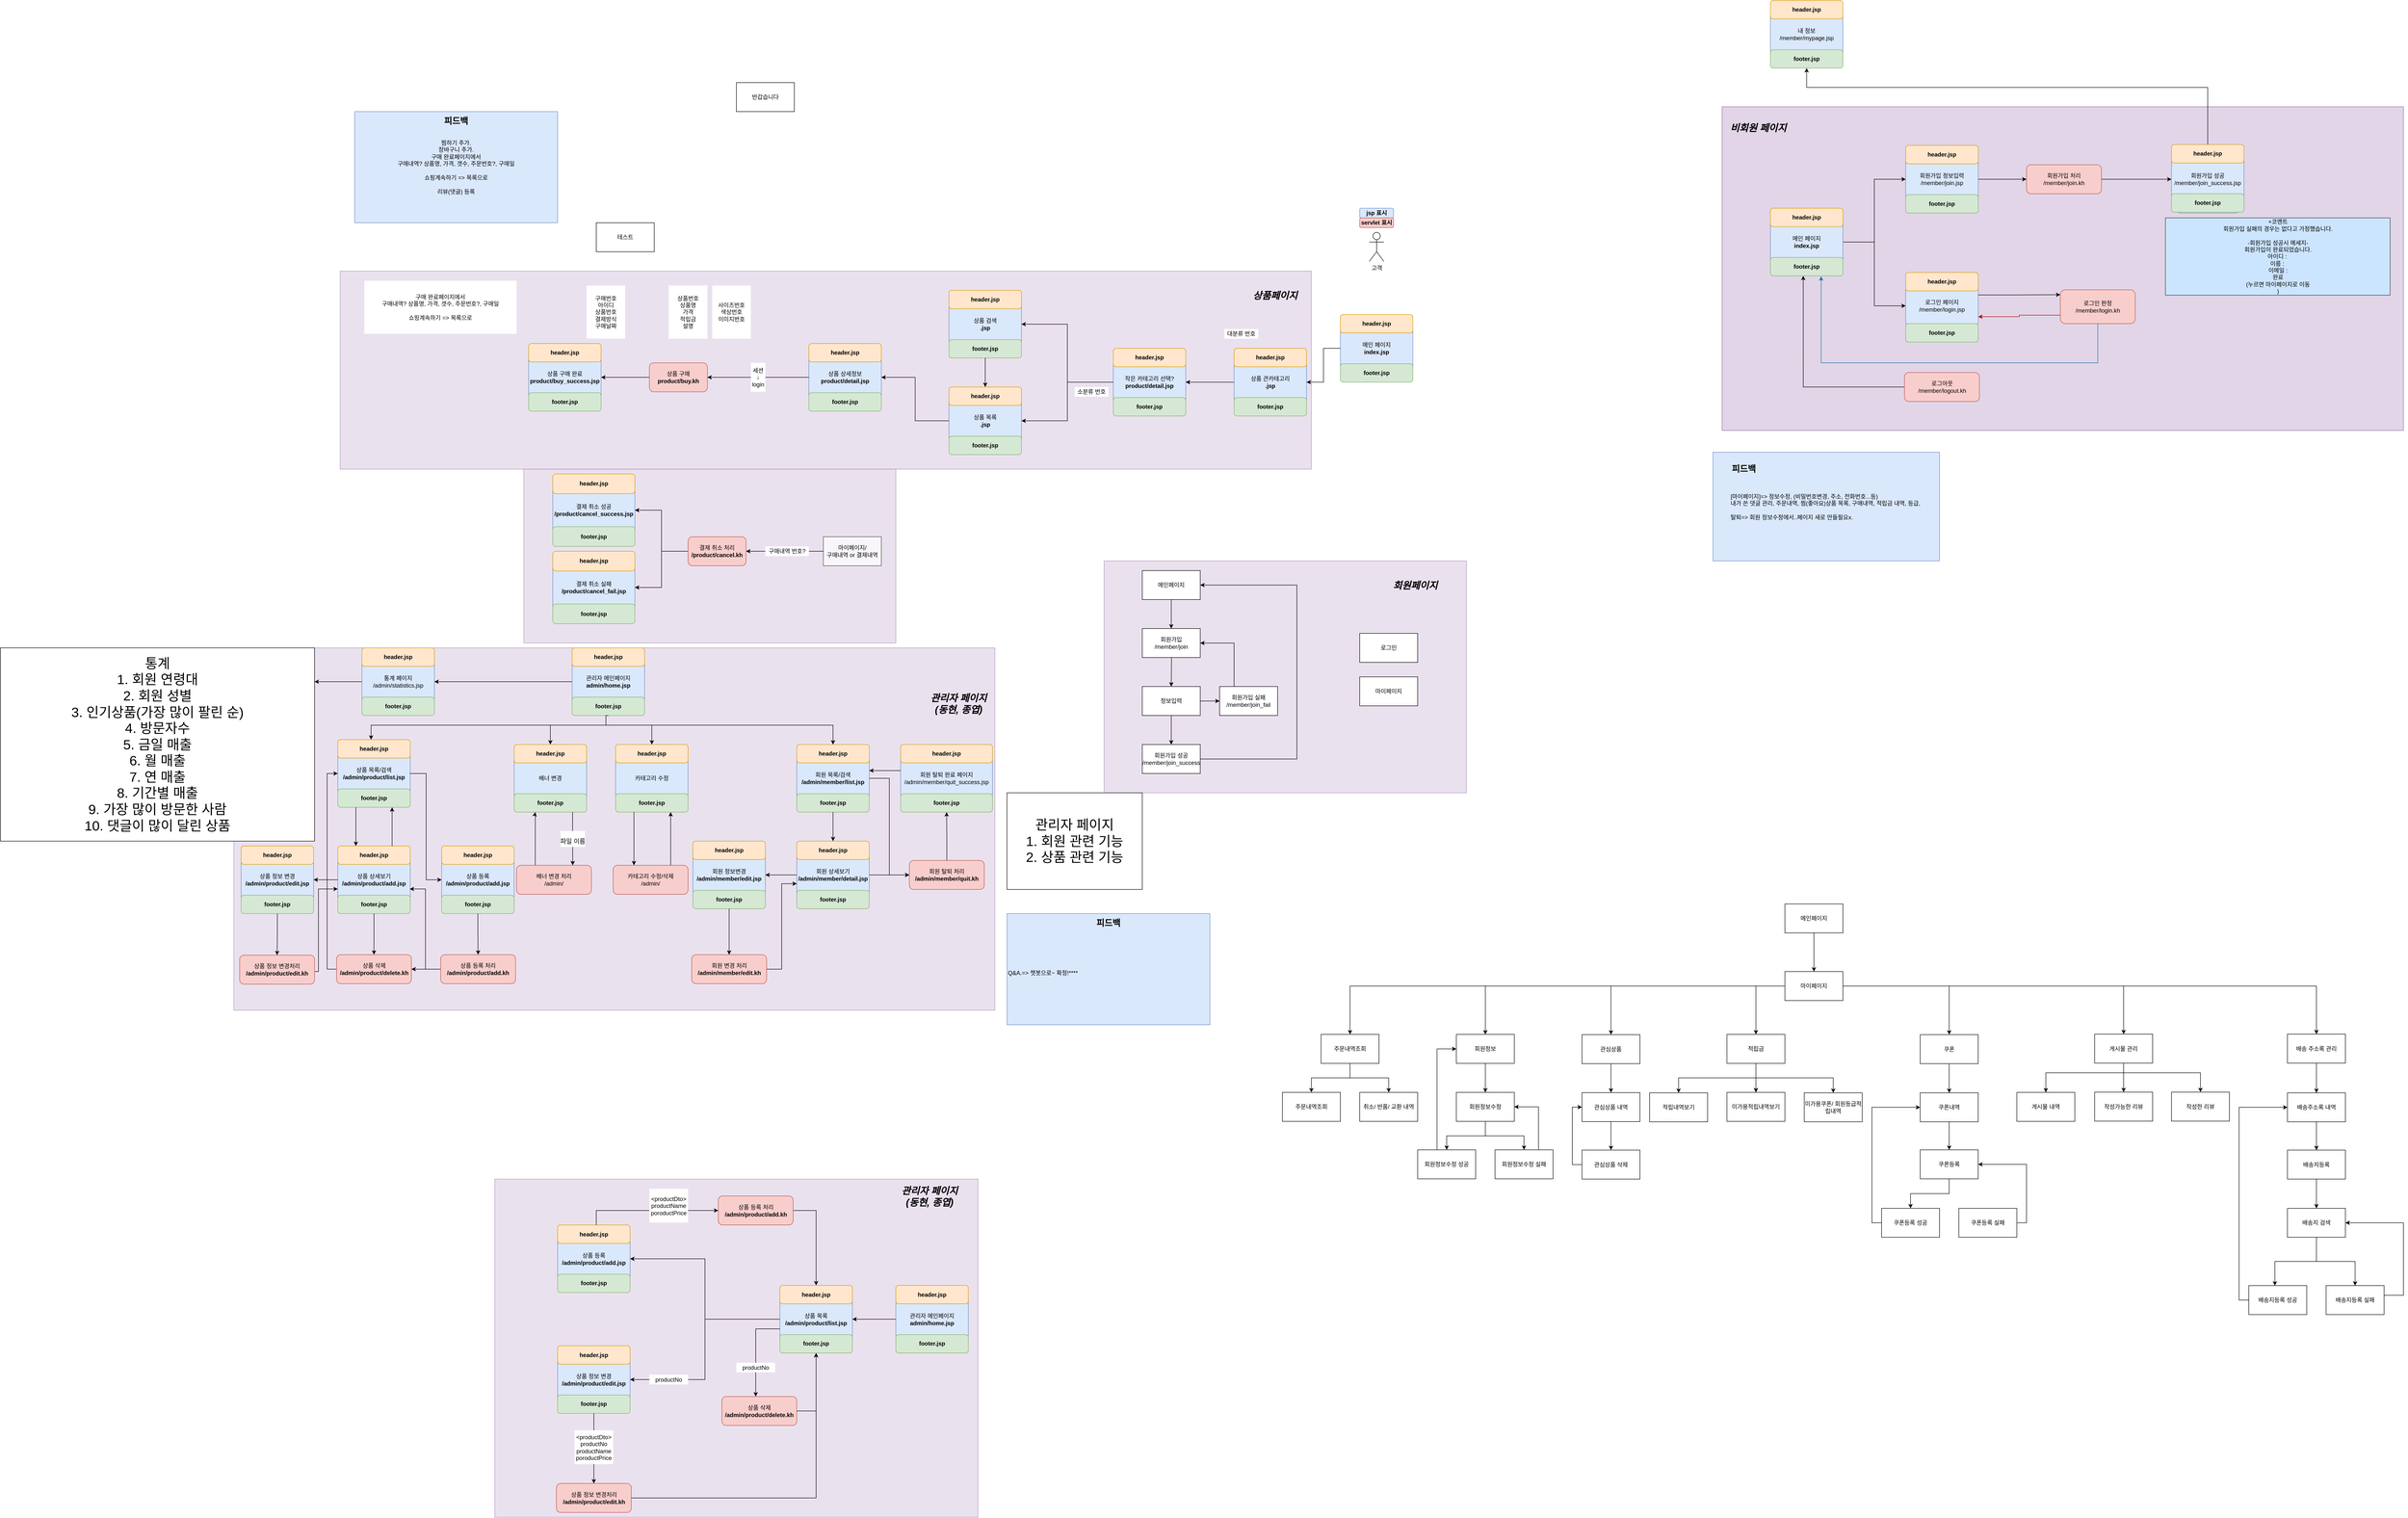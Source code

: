 <mxfile version="15.6.2" type="github" pages="2">
  <diagram id="Qz2jnDSqbCO0wh81Tfh0" name="페이지-1">
    <mxGraphModel dx="6103" dy="705" grid="1" gridSize="10" guides="1" tooltips="1" connect="1" arrows="1" fold="1" page="1" pageScale="1" pageWidth="4681" pageHeight="3300" math="0" shadow="0">
      <root>
        <mxCell id="0" />
        <mxCell id="1" parent="0" />
        <mxCell id="g-1GEtVd8zstdlJ3TSSM-66" value="" style="rounded=0;whiteSpace=wrap;html=1;fontSize=13;strokeColor=#9673a6;fillColor=#e1d5e7;" vertex="1" parent="1">
          <mxGeometry x="2870" y="640" width="1410" height="670" as="geometry" />
        </mxCell>
        <mxCell id="U6f2KQfMnRt7XZP1r48C-14" value="" style="rounded=0;whiteSpace=wrap;html=1;fillColor=#e1d5e7;opacity=70;strokeColor=#9673a6;" parent="1" vertex="1">
          <mxGeometry x="1591" y="1580" width="750" height="480" as="geometry" />
        </mxCell>
        <mxCell id="EFu2T0pJuFqWACdUadC3-56" value="" style="rounded=0;whiteSpace=wrap;html=1;fillColor=#e1d5e7;opacity=70;strokeColor=#9673a6;" parent="1" vertex="1">
          <mxGeometry x="390" y="1390" width="770" height="360" as="geometry" />
        </mxCell>
        <mxCell id="EFu2T0pJuFqWACdUadC3-102" value="" style="endArrow=classic;html=1;rounded=0;edgeStyle=orthogonalEdgeStyle;entryX=1;entryY=0.5;entryDx=0;entryDy=0;startArrow=none;" parent="1" target="EFu2T0pJuFqWACdUadC3-50" edge="1">
          <mxGeometry width="50" height="50" relative="1" as="geometry">
            <mxPoint x="1010" y="1560" as="sourcePoint" />
            <mxPoint x="910" y="1630" as="targetPoint" />
            <Array as="points">
              <mxPoint x="1010" y="1560" />
            </Array>
          </mxGeometry>
        </mxCell>
        <mxCell id="EFu2T0pJuFqWACdUadC3-58" value="" style="rounded=0;whiteSpace=wrap;html=1;fillColor=#e1d5e7;opacity=70;strokeColor=#9673a6;" parent="1" vertex="1">
          <mxGeometry x="330" y="2859.5" width="1000" height="700" as="geometry" />
        </mxCell>
        <mxCell id="EFu2T0pJuFqWACdUadC3-57" value="" style="rounded=0;whiteSpace=wrap;html=1;fillColor=#e1d5e7;opacity=70;strokeColor=#9673a6;" parent="1" vertex="1">
          <mxGeometry x="10" y="980" width="2010" height="410" as="geometry" />
        </mxCell>
        <mxCell id="rVRHQzr7WuVmJmkBRJsp-1" value="고객" style="shape=umlActor;verticalLabelPosition=bottom;verticalAlign=top;html=1;outlineConnect=0;" parent="1" vertex="1">
          <mxGeometry x="2140" y="900" width="30" height="60" as="geometry" />
        </mxCell>
        <mxCell id="rVRHQzr7WuVmJmkBRJsp-4" value="" style="group;" parent="1" vertex="1" connectable="0">
          <mxGeometry x="2120" y="850" width="70" height="40" as="geometry" />
        </mxCell>
        <mxCell id="rVRHQzr7WuVmJmkBRJsp-2" value="&lt;b&gt;jsp 표시&lt;br&gt;&lt;/b&gt;" style="rounded=1;whiteSpace=wrap;html=1;fillColor=#dae8fc;strokeColor=#6c8ebf;" parent="rVRHQzr7WuVmJmkBRJsp-4" vertex="1">
          <mxGeometry width="70" height="20" as="geometry" />
        </mxCell>
        <mxCell id="rVRHQzr7WuVmJmkBRJsp-3" value="&lt;b&gt;servlet 표시&lt;br&gt;&lt;/b&gt;" style="rounded=1;whiteSpace=wrap;html=1;fillColor=#f8cecc;strokeColor=#b85450;" parent="rVRHQzr7WuVmJmkBRJsp-4" vertex="1">
          <mxGeometry y="20" width="70" height="20" as="geometry" />
        </mxCell>
        <mxCell id="rVRHQzr7WuVmJmkBRJsp-11" value="" style="group;" parent="1" vertex="1" connectable="0">
          <mxGeometry x="2080" y="1070" width="150" height="140" as="geometry" />
        </mxCell>
        <mxCell id="rVRHQzr7WuVmJmkBRJsp-7" value="메인 페이지&lt;br&gt;&lt;b&gt;index.jsp&lt;/b&gt;" style="rounded=1;whiteSpace=wrap;html=1;fillColor=#dae8fc;strokeColor=#6c8ebf;" parent="rVRHQzr7WuVmJmkBRJsp-11" vertex="1">
          <mxGeometry width="150" height="140" as="geometry" />
        </mxCell>
        <mxCell id="rVRHQzr7WuVmJmkBRJsp-8" value="&lt;b&gt;header.jsp&lt;/b&gt;" style="rounded=1;whiteSpace=wrap;html=1;fillColor=#ffe6cc;strokeColor=#d79b00;" parent="rVRHQzr7WuVmJmkBRJsp-11" vertex="1">
          <mxGeometry width="150" height="38.182" as="geometry" />
        </mxCell>
        <mxCell id="rVRHQzr7WuVmJmkBRJsp-9" value="&lt;b&gt;footer.jsp&lt;/b&gt;" style="rounded=1;whiteSpace=wrap;html=1;fillColor=#d5e8d4;strokeColor=#82b366;" parent="rVRHQzr7WuVmJmkBRJsp-11" vertex="1">
          <mxGeometry y="101.818" width="150" height="38.182" as="geometry" />
        </mxCell>
        <mxCell id="rVRHQzr7WuVmJmkBRJsp-12" value="" style="group;" parent="1" vertex="1" connectable="0">
          <mxGeometry x="1860" y="1140" width="150" height="140" as="geometry" />
        </mxCell>
        <mxCell id="rVRHQzr7WuVmJmkBRJsp-13" value="상품 큰카테고리&lt;br&gt;&lt;b&gt;.jsp&lt;/b&gt;" style="rounded=1;whiteSpace=wrap;html=1;fillColor=#dae8fc;strokeColor=#6c8ebf;" parent="rVRHQzr7WuVmJmkBRJsp-12" vertex="1">
          <mxGeometry width="150" height="140" as="geometry" />
        </mxCell>
        <mxCell id="rVRHQzr7WuVmJmkBRJsp-14" value="&lt;b&gt;header.jsp&lt;/b&gt;" style="rounded=1;whiteSpace=wrap;html=1;fillColor=#ffe6cc;strokeColor=#d79b00;" parent="rVRHQzr7WuVmJmkBRJsp-12" vertex="1">
          <mxGeometry width="150" height="38.182" as="geometry" />
        </mxCell>
        <mxCell id="rVRHQzr7WuVmJmkBRJsp-15" value="&lt;b&gt;footer.jsp&lt;/b&gt;" style="rounded=1;whiteSpace=wrap;html=1;fillColor=#d5e8d4;strokeColor=#82b366;" parent="rVRHQzr7WuVmJmkBRJsp-12" vertex="1">
          <mxGeometry y="101.818" width="150" height="38.182" as="geometry" />
        </mxCell>
        <mxCell id="rVRHQzr7WuVmJmkBRJsp-18" value="" style="group;" parent="1" vertex="1" connectable="0">
          <mxGeometry x="1270" y="1220" width="150" height="140" as="geometry" />
        </mxCell>
        <mxCell id="rVRHQzr7WuVmJmkBRJsp-19" value="상품 목록&lt;br&gt;&lt;b&gt;.jsp&lt;/b&gt;" style="rounded=1;whiteSpace=wrap;html=1;fillColor=#dae8fc;strokeColor=#6c8ebf;" parent="rVRHQzr7WuVmJmkBRJsp-18" vertex="1">
          <mxGeometry width="150" height="140" as="geometry" />
        </mxCell>
        <mxCell id="rVRHQzr7WuVmJmkBRJsp-20" value="&lt;b&gt;header.jsp&lt;/b&gt;" style="rounded=1;whiteSpace=wrap;html=1;fillColor=#ffe6cc;strokeColor=#d79b00;" parent="rVRHQzr7WuVmJmkBRJsp-18" vertex="1">
          <mxGeometry width="150" height="38.182" as="geometry" />
        </mxCell>
        <mxCell id="rVRHQzr7WuVmJmkBRJsp-21" value="&lt;b&gt;footer.jsp&lt;/b&gt;" style="rounded=1;whiteSpace=wrap;html=1;fillColor=#d5e8d4;strokeColor=#82b366;" parent="rVRHQzr7WuVmJmkBRJsp-18" vertex="1">
          <mxGeometry y="101.818" width="150" height="38.182" as="geometry" />
        </mxCell>
        <mxCell id="EFu2T0pJuFqWACdUadC3-80" style="edgeStyle=orthogonalEdgeStyle;rounded=0;orthogonalLoop=1;jettySize=auto;html=1;entryX=0.5;entryY=1;entryDx=0;entryDy=0;" parent="1" source="rVRHQzr7WuVmJmkBRJsp-28" target="EFu2T0pJuFqWACdUadC3-66" edge="1">
          <mxGeometry relative="1" as="geometry">
            <Array as="points">
              <mxPoint x="995" y="3339.5" />
            </Array>
          </mxGeometry>
        </mxCell>
        <mxCell id="rVRHQzr7WuVmJmkBRJsp-28" value="&lt;span&gt;상품 삭제&lt;/span&gt;&lt;br&gt;&lt;b&gt;/admin/product/delete.kh&lt;/b&gt;" style="rounded=1;whiteSpace=wrap;html=1;fillColor=#f8cecc;strokeColor=#b85450;" parent="1" vertex="1">
          <mxGeometry x="800" y="3309.5" width="155" height="60" as="geometry" />
        </mxCell>
        <mxCell id="rVRHQzr7WuVmJmkBRJsp-29" value="" style="group;" parent="1" vertex="1" connectable="0">
          <mxGeometry x="460" y="2954.5" width="150" height="140" as="geometry" />
        </mxCell>
        <mxCell id="rVRHQzr7WuVmJmkBRJsp-30" value="상품 등록&lt;br&gt;&lt;b&gt;/admin/product/add.jsp&lt;/b&gt;" style="rounded=1;whiteSpace=wrap;html=1;fillColor=#dae8fc;strokeColor=#6c8ebf;" parent="rVRHQzr7WuVmJmkBRJsp-29" vertex="1">
          <mxGeometry width="150" height="140" as="geometry" />
        </mxCell>
        <mxCell id="rVRHQzr7WuVmJmkBRJsp-31" value="&lt;b&gt;header.jsp&lt;/b&gt;" style="rounded=1;whiteSpace=wrap;html=1;fillColor=#ffe6cc;strokeColor=#d79b00;" parent="rVRHQzr7WuVmJmkBRJsp-29" vertex="1">
          <mxGeometry width="150" height="38.182" as="geometry" />
        </mxCell>
        <mxCell id="rVRHQzr7WuVmJmkBRJsp-32" value="&lt;b&gt;footer.jsp&lt;/b&gt;" style="rounded=1;whiteSpace=wrap;html=1;fillColor=#d5e8d4;strokeColor=#82b366;" parent="rVRHQzr7WuVmJmkBRJsp-29" vertex="1">
          <mxGeometry y="101.818" width="150" height="38.182" as="geometry" />
        </mxCell>
        <mxCell id="rVRHQzr7WuVmJmkBRJsp-33" value="" style="group;" parent="1" vertex="1" connectable="0">
          <mxGeometry x="460" y="3204.5" width="150" height="140" as="geometry" />
        </mxCell>
        <mxCell id="rVRHQzr7WuVmJmkBRJsp-34" value="상품 정보 변경&lt;br&gt;&lt;b&gt;/admin/product/edit.jsp&lt;/b&gt;" style="rounded=1;whiteSpace=wrap;html=1;fillColor=#dae8fc;strokeColor=#6c8ebf;" parent="rVRHQzr7WuVmJmkBRJsp-33" vertex="1">
          <mxGeometry width="150" height="140" as="geometry" />
        </mxCell>
        <mxCell id="rVRHQzr7WuVmJmkBRJsp-35" value="&lt;b&gt;header.jsp&lt;/b&gt;" style="rounded=1;whiteSpace=wrap;html=1;fillColor=#ffe6cc;strokeColor=#d79b00;" parent="rVRHQzr7WuVmJmkBRJsp-33" vertex="1">
          <mxGeometry width="150" height="38.182" as="geometry" />
        </mxCell>
        <mxCell id="rVRHQzr7WuVmJmkBRJsp-36" value="&lt;b&gt;footer.jsp&lt;/b&gt;" style="rounded=1;whiteSpace=wrap;html=1;fillColor=#d5e8d4;strokeColor=#82b366;" parent="rVRHQzr7WuVmJmkBRJsp-33" vertex="1">
          <mxGeometry y="101.818" width="150" height="38.182" as="geometry" />
        </mxCell>
        <mxCell id="rVRHQzr7WuVmJmkBRJsp-39" value="" style="group;" parent="1" vertex="1" connectable="0">
          <mxGeometry x="1610" y="1140" width="150" height="140" as="geometry" />
        </mxCell>
        <mxCell id="rVRHQzr7WuVmJmkBRJsp-40" value="작은 카테고리 선택?&lt;br&gt;&lt;b&gt;product/detail.jsp&lt;/b&gt;" style="rounded=1;whiteSpace=wrap;html=1;fillColor=#dae8fc;strokeColor=#6c8ebf;" parent="rVRHQzr7WuVmJmkBRJsp-39" vertex="1">
          <mxGeometry width="150" height="140" as="geometry" />
        </mxCell>
        <mxCell id="rVRHQzr7WuVmJmkBRJsp-41" value="&lt;b&gt;header.jsp&lt;/b&gt;" style="rounded=1;whiteSpace=wrap;html=1;fillColor=#ffe6cc;strokeColor=#d79b00;" parent="rVRHQzr7WuVmJmkBRJsp-39" vertex="1">
          <mxGeometry width="150" height="38.182" as="geometry" />
        </mxCell>
        <mxCell id="rVRHQzr7WuVmJmkBRJsp-42" value="&lt;b&gt;footer.jsp&lt;/b&gt;" style="rounded=1;whiteSpace=wrap;html=1;fillColor=#d5e8d4;strokeColor=#82b366;" parent="rVRHQzr7WuVmJmkBRJsp-39" vertex="1">
          <mxGeometry y="101.818" width="150" height="38.182" as="geometry" />
        </mxCell>
        <mxCell id="rVRHQzr7WuVmJmkBRJsp-43" value="" style="group;" parent="1" vertex="1" connectable="0">
          <mxGeometry x="980" y="1130" width="150" height="140" as="geometry" />
        </mxCell>
        <mxCell id="rVRHQzr7WuVmJmkBRJsp-44" value="상품 상세정보&lt;br&gt;&lt;b&gt;product/detail.jsp&lt;/b&gt;" style="rounded=1;whiteSpace=wrap;html=1;fillColor=#dae8fc;strokeColor=#6c8ebf;" parent="rVRHQzr7WuVmJmkBRJsp-43" vertex="1">
          <mxGeometry width="150" height="140" as="geometry" />
        </mxCell>
        <mxCell id="rVRHQzr7WuVmJmkBRJsp-45" value="&lt;b&gt;header.jsp&lt;/b&gt;" style="rounded=1;whiteSpace=wrap;html=1;fillColor=#ffe6cc;strokeColor=#d79b00;" parent="rVRHQzr7WuVmJmkBRJsp-43" vertex="1">
          <mxGeometry width="150" height="38.182" as="geometry" />
        </mxCell>
        <mxCell id="rVRHQzr7WuVmJmkBRJsp-46" value="&lt;b&gt;footer.jsp&lt;/b&gt;" style="rounded=1;whiteSpace=wrap;html=1;fillColor=#d5e8d4;strokeColor=#82b366;" parent="rVRHQzr7WuVmJmkBRJsp-43" vertex="1">
          <mxGeometry y="101.818" width="150" height="38.182" as="geometry" />
        </mxCell>
        <mxCell id="rVRHQzr7WuVmJmkBRJsp-53" style="edgeStyle=orthogonalEdgeStyle;rounded=0;orthogonalLoop=1;jettySize=auto;html=1;entryX=1;entryY=0.5;entryDx=0;entryDy=0;" parent="1" source="rVRHQzr7WuVmJmkBRJsp-13" target="rVRHQzr7WuVmJmkBRJsp-40" edge="1">
          <mxGeometry relative="1" as="geometry" />
        </mxCell>
        <mxCell id="rVRHQzr7WuVmJmkBRJsp-56" value="" style="group;" parent="1" vertex="1" connectable="0">
          <mxGeometry x="1270" y="1020" width="150" height="140" as="geometry" />
        </mxCell>
        <mxCell id="rVRHQzr7WuVmJmkBRJsp-57" value="상품 검색&lt;br&gt;&lt;b&gt;.jsp&lt;/b&gt;" style="rounded=1;whiteSpace=wrap;html=1;fillColor=#dae8fc;strokeColor=#6c8ebf;" parent="rVRHQzr7WuVmJmkBRJsp-56" vertex="1">
          <mxGeometry width="150" height="140" as="geometry" />
        </mxCell>
        <mxCell id="rVRHQzr7WuVmJmkBRJsp-58" value="&lt;b&gt;header.jsp&lt;/b&gt;" style="rounded=1;whiteSpace=wrap;html=1;fillColor=#ffe6cc;strokeColor=#d79b00;" parent="rVRHQzr7WuVmJmkBRJsp-56" vertex="1">
          <mxGeometry width="150" height="38.182" as="geometry" />
        </mxCell>
        <mxCell id="rVRHQzr7WuVmJmkBRJsp-59" value="&lt;b&gt;footer.jsp&lt;/b&gt;" style="rounded=1;whiteSpace=wrap;html=1;fillColor=#d5e8d4;strokeColor=#82b366;" parent="rVRHQzr7WuVmJmkBRJsp-56" vertex="1">
          <mxGeometry y="101.818" width="150" height="38.182" as="geometry" />
        </mxCell>
        <mxCell id="EFu2T0pJuFqWACdUadC3-1" style="edgeStyle=orthogonalEdgeStyle;rounded=0;orthogonalLoop=1;jettySize=auto;html=1;entryX=1;entryY=0.5;entryDx=0;entryDy=0;" parent="1" source="rVRHQzr7WuVmJmkBRJsp-19" target="rVRHQzr7WuVmJmkBRJsp-44" edge="1">
          <mxGeometry relative="1" as="geometry">
            <mxPoint x="1240" y="1200" as="targetPoint" />
          </mxGeometry>
        </mxCell>
        <mxCell id="EFu2T0pJuFqWACdUadC3-8" style="edgeStyle=orthogonalEdgeStyle;rounded=0;orthogonalLoop=1;jettySize=auto;html=1;entryX=1;entryY=0.5;entryDx=0;entryDy=0;" parent="1" source="EFu2T0pJuFqWACdUadC3-2" target="EFu2T0pJuFqWACdUadC3-4" edge="1">
          <mxGeometry relative="1" as="geometry" />
        </mxCell>
        <mxCell id="EFu2T0pJuFqWACdUadC3-2" value="&lt;span&gt;상품 구매&lt;/span&gt;&lt;br&gt;&lt;b&gt;product/buy.kh&lt;/b&gt;" style="rounded=1;whiteSpace=wrap;html=1;fillColor=#f8cecc;strokeColor=#b85450;" parent="1" vertex="1">
          <mxGeometry x="650" y="1170" width="120" height="60" as="geometry" />
        </mxCell>
        <mxCell id="EFu2T0pJuFqWACdUadC3-3" value="" style="group;" parent="1" vertex="1" connectable="0">
          <mxGeometry x="400" y="1130" width="150" height="140" as="geometry" />
        </mxCell>
        <mxCell id="EFu2T0pJuFqWACdUadC3-4" value="상품 구매 완료&lt;br&gt;&lt;b&gt;product/buy_success.jsp&lt;/b&gt;" style="rounded=1;whiteSpace=wrap;html=1;fillColor=#dae8fc;strokeColor=#6c8ebf;" parent="EFu2T0pJuFqWACdUadC3-3" vertex="1">
          <mxGeometry width="150" height="140" as="geometry" />
        </mxCell>
        <mxCell id="EFu2T0pJuFqWACdUadC3-5" value="&lt;b&gt;header.jsp&lt;/b&gt;" style="rounded=1;whiteSpace=wrap;html=1;fillColor=#ffe6cc;strokeColor=#d79b00;" parent="EFu2T0pJuFqWACdUadC3-3" vertex="1">
          <mxGeometry width="150" height="38.182" as="geometry" />
        </mxCell>
        <mxCell id="EFu2T0pJuFqWACdUadC3-6" value="&lt;b&gt;footer.jsp&lt;/b&gt;" style="rounded=1;whiteSpace=wrap;html=1;fillColor=#d5e8d4;strokeColor=#82b366;" parent="EFu2T0pJuFqWACdUadC3-3" vertex="1">
          <mxGeometry y="101.818" width="150" height="38.182" as="geometry" />
        </mxCell>
        <mxCell id="EFu2T0pJuFqWACdUadC3-7" style="edgeStyle=orthogonalEdgeStyle;rounded=0;orthogonalLoop=1;jettySize=auto;html=1;" parent="1" source="rVRHQzr7WuVmJmkBRJsp-44" target="EFu2T0pJuFqWACdUadC3-2" edge="1">
          <mxGeometry relative="1" as="geometry" />
        </mxCell>
        <mxCell id="EFu2T0pJuFqWACdUadC3-29" value="상품번호&lt;br&gt;상품명&lt;br&gt;가격&lt;br&gt;적립금&lt;br&gt;설명&lt;br&gt;" style="text;html=1;align=center;verticalAlign=middle;whiteSpace=wrap;rounded=0;fillColor=default;" parent="1" vertex="1">
          <mxGeometry x="690" y="1010" width="80" height="110" as="geometry" />
        </mxCell>
        <mxCell id="EFu2T0pJuFqWACdUadC3-30" value="사이즈번호&lt;br&gt;색상번호&lt;br&gt;이미지번호" style="text;html=1;align=center;verticalAlign=middle;whiteSpace=wrap;rounded=0;fillColor=default;" parent="1" vertex="1">
          <mxGeometry x="780" y="1010" width="80" height="110" as="geometry" />
        </mxCell>
        <mxCell id="EFu2T0pJuFqWACdUadC3-31" value="구매번호&lt;br&gt;아이디&lt;br&gt;상품번호&lt;br&gt;결제방식&lt;br&gt;구매날짜" style="text;html=1;align=center;verticalAlign=middle;whiteSpace=wrap;rounded=0;fillColor=default;" parent="1" vertex="1">
          <mxGeometry x="520" y="1010" width="80" height="110" as="geometry" />
        </mxCell>
        <mxCell id="EFu2T0pJuFqWACdUadC3-42" value="" style="group;" parent="1" vertex="1" connectable="0">
          <mxGeometry x="450" y="1400" width="170" height="150" as="geometry" />
        </mxCell>
        <mxCell id="EFu2T0pJuFqWACdUadC3-43" value="결제 취소 성공&lt;br&gt;&lt;b&gt;/product/cancel_success.jsp&lt;/b&gt;" style="rounded=1;whiteSpace=wrap;html=1;fillColor=#dae8fc;strokeColor=#6c8ebf;" parent="EFu2T0pJuFqWACdUadC3-42" vertex="1">
          <mxGeometry width="170" height="150" as="geometry" />
        </mxCell>
        <mxCell id="EFu2T0pJuFqWACdUadC3-44" value="&lt;b&gt;header.jsp&lt;/b&gt;" style="rounded=1;whiteSpace=wrap;html=1;fillColor=#ffe6cc;strokeColor=#d79b00;" parent="EFu2T0pJuFqWACdUadC3-42" vertex="1">
          <mxGeometry width="170" height="40.909" as="geometry" />
        </mxCell>
        <mxCell id="EFu2T0pJuFqWACdUadC3-45" value="&lt;b&gt;footer.jsp&lt;/b&gt;" style="rounded=1;whiteSpace=wrap;html=1;fillColor=#d5e8d4;strokeColor=#82b366;" parent="EFu2T0pJuFqWACdUadC3-42" vertex="1">
          <mxGeometry y="109.091" width="170" height="40.909" as="geometry" />
        </mxCell>
        <mxCell id="EFu2T0pJuFqWACdUadC3-46" value="" style="group;" parent="1" vertex="1" connectable="0">
          <mxGeometry x="450" y="1560" width="170" height="150" as="geometry" />
        </mxCell>
        <mxCell id="EFu2T0pJuFqWACdUadC3-47" value="결제 취소 실패&lt;br&gt;&lt;b&gt;/product/cancel_fail.jsp&lt;/b&gt;" style="rounded=1;whiteSpace=wrap;html=1;fillColor=#dae8fc;strokeColor=#6c8ebf;" parent="EFu2T0pJuFqWACdUadC3-46" vertex="1">
          <mxGeometry width="170" height="150" as="geometry" />
        </mxCell>
        <mxCell id="EFu2T0pJuFqWACdUadC3-48" value="&lt;b&gt;header.jsp&lt;/b&gt;" style="rounded=1;whiteSpace=wrap;html=1;fillColor=#ffe6cc;strokeColor=#d79b00;" parent="EFu2T0pJuFqWACdUadC3-46" vertex="1">
          <mxGeometry width="170" height="40.909" as="geometry" />
        </mxCell>
        <mxCell id="EFu2T0pJuFqWACdUadC3-49" value="&lt;b&gt;footer.jsp&lt;/b&gt;" style="rounded=1;whiteSpace=wrap;html=1;fillColor=#d5e8d4;strokeColor=#82b366;" parent="EFu2T0pJuFqWACdUadC3-46" vertex="1">
          <mxGeometry y="109.091" width="170" height="40.909" as="geometry" />
        </mxCell>
        <mxCell id="EFu2T0pJuFqWACdUadC3-51" style="edgeStyle=orthogonalEdgeStyle;rounded=0;orthogonalLoop=1;jettySize=auto;html=1;entryX=1;entryY=0.5;entryDx=0;entryDy=0;" parent="1" source="EFu2T0pJuFqWACdUadC3-50" target="EFu2T0pJuFqWACdUadC3-43" edge="1">
          <mxGeometry relative="1" as="geometry" />
        </mxCell>
        <mxCell id="EFu2T0pJuFqWACdUadC3-52" style="edgeStyle=orthogonalEdgeStyle;rounded=0;orthogonalLoop=1;jettySize=auto;html=1;" parent="1" source="EFu2T0pJuFqWACdUadC3-50" target="EFu2T0pJuFqWACdUadC3-47" edge="1">
          <mxGeometry relative="1" as="geometry" />
        </mxCell>
        <mxCell id="EFu2T0pJuFqWACdUadC3-50" value="결제 취소 처리&lt;br&gt;&lt;b&gt;/product/cancel.kh&lt;/b&gt;" style="rounded=1;whiteSpace=wrap;html=1;fillColor=#f8cecc;strokeColor=#b85450;" parent="1" vertex="1">
          <mxGeometry x="730" y="1530" width="120" height="60" as="geometry" />
        </mxCell>
        <mxCell id="EFu2T0pJuFqWACdUadC3-53" value="세션&lt;br&gt;↓&lt;br&gt;login" style="text;html=1;align=center;verticalAlign=middle;whiteSpace=wrap;rounded=0;fillColor=default;" parent="1" vertex="1">
          <mxGeometry x="860" y="1170" width="30" height="60" as="geometry" />
        </mxCell>
        <mxCell id="EFu2T0pJuFqWACdUadC3-59" value="" style="group;" parent="1" vertex="1" connectable="0">
          <mxGeometry x="1160" y="3079.5" width="150" height="140" as="geometry" />
        </mxCell>
        <mxCell id="EFu2T0pJuFqWACdUadC3-60" value="관리자 메인페이지&lt;br&gt;&lt;b&gt;admin/home.jsp&lt;/b&gt;" style="rounded=1;whiteSpace=wrap;html=1;fillColor=#dae8fc;strokeColor=#6c8ebf;" parent="EFu2T0pJuFqWACdUadC3-59" vertex="1">
          <mxGeometry width="150" height="140" as="geometry" />
        </mxCell>
        <mxCell id="EFu2T0pJuFqWACdUadC3-61" value="&lt;b&gt;header.jsp&lt;/b&gt;" style="rounded=1;whiteSpace=wrap;html=1;fillColor=#ffe6cc;strokeColor=#d79b00;" parent="EFu2T0pJuFqWACdUadC3-59" vertex="1">
          <mxGeometry width="150" height="38.182" as="geometry" />
        </mxCell>
        <mxCell id="EFu2T0pJuFqWACdUadC3-62" value="&lt;b&gt;footer.jsp&lt;/b&gt;" style="rounded=1;whiteSpace=wrap;html=1;fillColor=#d5e8d4;strokeColor=#82b366;" parent="EFu2T0pJuFqWACdUadC3-59" vertex="1">
          <mxGeometry y="101.818" width="150" height="38.182" as="geometry" />
        </mxCell>
        <mxCell id="EFu2T0pJuFqWACdUadC3-63" value="" style="group;" parent="1" vertex="1" connectable="0">
          <mxGeometry x="920" y="3079.5" width="150" height="140" as="geometry" />
        </mxCell>
        <mxCell id="EFu2T0pJuFqWACdUadC3-64" value="상품 목록&lt;br&gt;&lt;b&gt;/admin/product/list.jsp&lt;/b&gt;" style="rounded=1;whiteSpace=wrap;html=1;fillColor=#dae8fc;strokeColor=#6c8ebf;" parent="EFu2T0pJuFqWACdUadC3-63" vertex="1">
          <mxGeometry width="150" height="140" as="geometry" />
        </mxCell>
        <mxCell id="EFu2T0pJuFqWACdUadC3-65" value="&lt;b&gt;header.jsp&lt;/b&gt;" style="rounded=1;whiteSpace=wrap;html=1;fillColor=#ffe6cc;strokeColor=#d79b00;" parent="EFu2T0pJuFqWACdUadC3-63" vertex="1">
          <mxGeometry width="150" height="38.182" as="geometry" />
        </mxCell>
        <mxCell id="EFu2T0pJuFqWACdUadC3-66" value="&lt;b&gt;footer.jsp&lt;/b&gt;" style="rounded=1;whiteSpace=wrap;html=1;fillColor=#d5e8d4;strokeColor=#82b366;" parent="EFu2T0pJuFqWACdUadC3-63" vertex="1">
          <mxGeometry y="101.818" width="150" height="38.182" as="geometry" />
        </mxCell>
        <mxCell id="EFu2T0pJuFqWACdUadC3-67" style="edgeStyle=orthogonalEdgeStyle;rounded=0;orthogonalLoop=1;jettySize=auto;html=1;entryX=1;entryY=0.5;entryDx=0;entryDy=0;" parent="1" source="EFu2T0pJuFqWACdUadC3-60" target="EFu2T0pJuFqWACdUadC3-64" edge="1">
          <mxGeometry relative="1" as="geometry" />
        </mxCell>
        <mxCell id="EFu2T0pJuFqWACdUadC3-70" style="edgeStyle=orthogonalEdgeStyle;rounded=0;orthogonalLoop=1;jettySize=auto;html=1;entryX=1;entryY=0.5;entryDx=0;entryDy=0;" parent="1" source="EFu2T0pJuFqWACdUadC3-64" target="rVRHQzr7WuVmJmkBRJsp-30" edge="1">
          <mxGeometry relative="1" as="geometry" />
        </mxCell>
        <mxCell id="EFu2T0pJuFqWACdUadC3-71" style="edgeStyle=orthogonalEdgeStyle;rounded=0;orthogonalLoop=1;jettySize=auto;html=1;entryX=1;entryY=0.5;entryDx=0;entryDy=0;" parent="1" source="EFu2T0pJuFqWACdUadC3-64" target="rVRHQzr7WuVmJmkBRJsp-34" edge="1">
          <mxGeometry relative="1" as="geometry" />
        </mxCell>
        <mxCell id="EFu2T0pJuFqWACdUadC3-79" style="edgeStyle=orthogonalEdgeStyle;rounded=0;orthogonalLoop=1;jettySize=auto;html=1;entryX=0.5;entryY=1;entryDx=0;entryDy=0;" parent="1" source="EFu2T0pJuFqWACdUadC3-72" target="EFu2T0pJuFqWACdUadC3-66" edge="1">
          <mxGeometry relative="1" as="geometry" />
        </mxCell>
        <mxCell id="EFu2T0pJuFqWACdUadC3-72" value="&lt;span&gt;상품 정보 변경처리&lt;/span&gt;&lt;br&gt;&lt;b&gt;/admin/product/edit.kh&lt;/b&gt;" style="rounded=1;whiteSpace=wrap;html=1;fillColor=#f8cecc;strokeColor=#b85450;" parent="1" vertex="1">
          <mxGeometry x="457.5" y="3489.5" width="155" height="60" as="geometry" />
        </mxCell>
        <mxCell id="EFu2T0pJuFqWACdUadC3-74" style="edgeStyle=orthogonalEdgeStyle;rounded=0;orthogonalLoop=1;jettySize=auto;html=1;entryX=0.5;entryY=0;entryDx=0;entryDy=0;" parent="1" source="rVRHQzr7WuVmJmkBRJsp-34" target="EFu2T0pJuFqWACdUadC3-72" edge="1">
          <mxGeometry relative="1" as="geometry" />
        </mxCell>
        <mxCell id="EFu2T0pJuFqWACdUadC3-75" style="edgeStyle=orthogonalEdgeStyle;rounded=0;orthogonalLoop=1;jettySize=auto;html=1;" parent="1" source="EFu2T0pJuFqWACdUadC3-64" target="rVRHQzr7WuVmJmkBRJsp-28" edge="1">
          <mxGeometry relative="1" as="geometry">
            <Array as="points">
              <mxPoint x="870" y="3169.5" />
            </Array>
          </mxGeometry>
        </mxCell>
        <mxCell id="EFu2T0pJuFqWACdUadC3-78" value="&amp;lt;productDto&amp;gt;&lt;br&gt;productNo&lt;br&gt;productName&lt;br&gt;poroductPrice" style="text;html=1;align=center;verticalAlign=middle;whiteSpace=wrap;rounded=0;fillColor=default;" parent="1" vertex="1">
          <mxGeometry x="495" y="3379.5" width="80" height="70" as="geometry" />
        </mxCell>
        <mxCell id="EFu2T0pJuFqWACdUadC3-81" value="productNo" style="text;html=1;align=center;verticalAlign=middle;whiteSpace=wrap;rounded=0;fillColor=default;" parent="1" vertex="1">
          <mxGeometry x="830" y="3239.5" width="80" height="20" as="geometry" />
        </mxCell>
        <mxCell id="EFu2T0pJuFqWACdUadC3-83" value="productNo" style="text;html=1;align=center;verticalAlign=middle;whiteSpace=wrap;rounded=0;fillColor=default;" parent="1" vertex="1">
          <mxGeometry x="650" y="3264.5" width="80" height="20" as="geometry" />
        </mxCell>
        <mxCell id="EFu2T0pJuFqWACdUadC3-88" style="edgeStyle=orthogonalEdgeStyle;rounded=0;orthogonalLoop=1;jettySize=auto;html=1;entryX=0.5;entryY=0;entryDx=0;entryDy=0;" parent="1" source="EFu2T0pJuFqWACdUadC3-84" target="EFu2T0pJuFqWACdUadC3-65" edge="1">
          <mxGeometry relative="1" as="geometry">
            <Array as="points">
              <mxPoint x="995" y="2924.5" />
            </Array>
          </mxGeometry>
        </mxCell>
        <mxCell id="EFu2T0pJuFqWACdUadC3-84" value="&lt;span&gt;상품 등록 처리&lt;/span&gt;&lt;br&gt;&lt;b&gt;/admin/product/add.kh&lt;/b&gt;" style="rounded=1;whiteSpace=wrap;html=1;fillColor=#f8cecc;strokeColor=#b85450;" parent="1" vertex="1">
          <mxGeometry x="792.5" y="2894.5" width="155" height="60" as="geometry" />
        </mxCell>
        <mxCell id="EFu2T0pJuFqWACdUadC3-85" style="edgeStyle=orthogonalEdgeStyle;rounded=0;orthogonalLoop=1;jettySize=auto;html=1;" parent="1" source="rVRHQzr7WuVmJmkBRJsp-30" target="EFu2T0pJuFqWACdUadC3-84" edge="1">
          <mxGeometry relative="1" as="geometry">
            <Array as="points">
              <mxPoint x="540" y="2924.5" />
            </Array>
          </mxGeometry>
        </mxCell>
        <mxCell id="EFu2T0pJuFqWACdUadC3-87" value="&amp;lt;productDto&amp;gt;&lt;br&gt;productName&lt;br&gt;poroductPrice" style="text;html=1;align=center;verticalAlign=middle;whiteSpace=wrap;rounded=0;fillColor=default;" parent="1" vertex="1">
          <mxGeometry x="650" y="2879.5" width="80" height="70" as="geometry" />
        </mxCell>
        <mxCell id="EFu2T0pJuFqWACdUadC3-89" style="edgeStyle=orthogonalEdgeStyle;rounded=0;orthogonalLoop=1;jettySize=auto;html=1;" parent="1" source="rVRHQzr7WuVmJmkBRJsp-57" target="rVRHQzr7WuVmJmkBRJsp-20" edge="1">
          <mxGeometry relative="1" as="geometry" />
        </mxCell>
        <mxCell id="EFu2T0pJuFqWACdUadC3-90" style="edgeStyle=orthogonalEdgeStyle;rounded=0;orthogonalLoop=1;jettySize=auto;html=1;entryX=1;entryY=0.5;entryDx=0;entryDy=0;" parent="1" source="rVRHQzr7WuVmJmkBRJsp-40" target="rVRHQzr7WuVmJmkBRJsp-19" edge="1">
          <mxGeometry relative="1" as="geometry" />
        </mxCell>
        <mxCell id="EFu2T0pJuFqWACdUadC3-91" style="edgeStyle=orthogonalEdgeStyle;rounded=0;orthogonalLoop=1;jettySize=auto;html=1;entryX=1;entryY=0.5;entryDx=0;entryDy=0;" parent="1" source="rVRHQzr7WuVmJmkBRJsp-40" target="rVRHQzr7WuVmJmkBRJsp-57" edge="1">
          <mxGeometry relative="1" as="geometry" />
        </mxCell>
        <mxCell id="EFu2T0pJuFqWACdUadC3-92" style="edgeStyle=orthogonalEdgeStyle;rounded=0;orthogonalLoop=1;jettySize=auto;html=1;entryX=1;entryY=0.5;entryDx=0;entryDy=0;" parent="1" source="rVRHQzr7WuVmJmkBRJsp-7" target="rVRHQzr7WuVmJmkBRJsp-13" edge="1">
          <mxGeometry relative="1" as="geometry" />
        </mxCell>
        <mxCell id="EFu2T0pJuFqWACdUadC3-93" value="&lt;font size=&quot;1&quot;&gt;&lt;b&gt;&lt;i style=&quot;font-size: 20px&quot;&gt;상품페이지&lt;/i&gt;&lt;/b&gt;&lt;/font&gt;" style="text;html=1;strokeColor=none;fillColor=none;align=center;verticalAlign=middle;whiteSpace=wrap;rounded=0;" parent="1" vertex="1">
          <mxGeometry x="1890" y="1010" width="110" height="40" as="geometry" />
        </mxCell>
        <mxCell id="EFu2T0pJuFqWACdUadC3-94" value="&lt;font size=&quot;1&quot;&gt;&lt;b&gt;&lt;i style=&quot;font-size: 20px&quot;&gt;관리자 페이지&lt;br&gt;(동현, 종엽)&lt;br&gt;&lt;/i&gt;&lt;/b&gt;&lt;/font&gt;" style="text;html=1;strokeColor=none;fillColor=none;align=center;verticalAlign=middle;whiteSpace=wrap;rounded=0;" parent="1" vertex="1">
          <mxGeometry x="1140" y="2869.5" width="180" height="50" as="geometry" />
        </mxCell>
        <mxCell id="EFu2T0pJuFqWACdUadC3-101" value="구매내역 번호?" style="text;html=1;align=center;verticalAlign=middle;whiteSpace=wrap;rounded=0;fillColor=default;" parent="1" vertex="1">
          <mxGeometry x="890" y="1550" width="90" height="20" as="geometry" />
        </mxCell>
        <mxCell id="EFu2T0pJuFqWACdUadC3-105" value="마이페이지/&lt;br&gt;구매내역 or 결제내역" style="rounded=0;whiteSpace=wrap;html=1;fillColor=default;gradientColor=none;opacity=70;" parent="1" vertex="1">
          <mxGeometry x="1010" y="1530" width="120" height="60" as="geometry" />
        </mxCell>
        <mxCell id="EFu2T0pJuFqWACdUadC3-107" value="대분류 번호" style="text;html=1;align=center;verticalAlign=middle;whiteSpace=wrap;rounded=0;fillColor=default;" parent="1" vertex="1">
          <mxGeometry x="1840" y="1100" width="70" height="20" as="geometry" />
        </mxCell>
        <mxCell id="EFu2T0pJuFqWACdUadC3-108" value="소분류 번호" style="text;html=1;align=center;verticalAlign=middle;whiteSpace=wrap;rounded=0;fillColor=default;" parent="1" vertex="1">
          <mxGeometry x="1530" y="1220" width="70" height="20" as="geometry" />
        </mxCell>
        <mxCell id="U6f2KQfMnRt7XZP1r48C-1" value="" style="edgeStyle=orthogonalEdgeStyle;rounded=0;orthogonalLoop=1;jettySize=auto;html=1;" parent="1" target="U6f2KQfMnRt7XZP1r48C-5" edge="1">
          <mxGeometry relative="1" as="geometry">
            <mxPoint x="1730" y="1740" as="sourcePoint" />
          </mxGeometry>
        </mxCell>
        <mxCell id="U6f2KQfMnRt7XZP1r48C-2" value="회원가입&lt;br&gt;/member/join" style="rounded=0;whiteSpace=wrap;html=1;" parent="1" vertex="1">
          <mxGeometry x="1670" y="1720" width="120" height="60" as="geometry" />
        </mxCell>
        <mxCell id="U6f2KQfMnRt7XZP1r48C-3" value="" style="edgeStyle=orthogonalEdgeStyle;rounded=0;orthogonalLoop=1;jettySize=auto;html=1;" parent="1" source="U6f2KQfMnRt7XZP1r48C-5" target="U6f2KQfMnRt7XZP1r48C-7" edge="1">
          <mxGeometry relative="1" as="geometry" />
        </mxCell>
        <mxCell id="U6f2KQfMnRt7XZP1r48C-4" value="" style="edgeStyle=orthogonalEdgeStyle;rounded=0;orthogonalLoop=1;jettySize=auto;html=1;" parent="1" source="U6f2KQfMnRt7XZP1r48C-5" target="U6f2KQfMnRt7XZP1r48C-11" edge="1">
          <mxGeometry relative="1" as="geometry" />
        </mxCell>
        <mxCell id="U6f2KQfMnRt7XZP1r48C-5" value="정보입력" style="rounded=0;whiteSpace=wrap;html=1;" parent="1" vertex="1">
          <mxGeometry x="1670" y="1840" width="120" height="60" as="geometry" />
        </mxCell>
        <mxCell id="U6f2KQfMnRt7XZP1r48C-6" style="edgeStyle=orthogonalEdgeStyle;rounded=0;orthogonalLoop=1;jettySize=auto;html=1;exitX=1;exitY=0.25;exitDx=0;exitDy=0;entryX=1;entryY=0.5;entryDx=0;entryDy=0;" parent="1" source="U6f2KQfMnRt7XZP1r48C-7" target="U6f2KQfMnRt7XZP1r48C-9" edge="1">
          <mxGeometry relative="1" as="geometry">
            <Array as="points">
              <mxPoint x="1790" y="1990" />
              <mxPoint x="1990" y="1990" />
              <mxPoint x="1990" y="1630" />
            </Array>
          </mxGeometry>
        </mxCell>
        <mxCell id="U6f2KQfMnRt7XZP1r48C-7" value="회원가입 성공&lt;br&gt;/member/join_success" style="rounded=0;whiteSpace=wrap;html=1;" parent="1" vertex="1">
          <mxGeometry x="1670" y="1960" width="120" height="60" as="geometry" />
        </mxCell>
        <mxCell id="U6f2KQfMnRt7XZP1r48C-8" value="" style="edgeStyle=orthogonalEdgeStyle;rounded=0;orthogonalLoop=1;jettySize=auto;html=1;" parent="1" source="U6f2KQfMnRt7XZP1r48C-9" target="U6f2KQfMnRt7XZP1r48C-2" edge="1">
          <mxGeometry relative="1" as="geometry" />
        </mxCell>
        <mxCell id="U6f2KQfMnRt7XZP1r48C-9" value="메인페이지" style="rounded=0;whiteSpace=wrap;html=1;" parent="1" vertex="1">
          <mxGeometry x="1670" y="1600" width="120" height="60" as="geometry" />
        </mxCell>
        <mxCell id="U6f2KQfMnRt7XZP1r48C-10" style="edgeStyle=orthogonalEdgeStyle;rounded=0;orthogonalLoop=1;jettySize=auto;html=1;exitX=0.25;exitY=0;exitDx=0;exitDy=0;entryX=1;entryY=0.5;entryDx=0;entryDy=0;" parent="1" source="U6f2KQfMnRt7XZP1r48C-11" target="U6f2KQfMnRt7XZP1r48C-2" edge="1">
          <mxGeometry relative="1" as="geometry" />
        </mxCell>
        <mxCell id="U6f2KQfMnRt7XZP1r48C-11" value="회원가입 실패&lt;br&gt;/member/join_fail" style="rounded=0;whiteSpace=wrap;html=1;" parent="1" vertex="1">
          <mxGeometry x="1830" y="1840" width="120" height="60" as="geometry" />
        </mxCell>
        <mxCell id="U6f2KQfMnRt7XZP1r48C-12" value="로그인" style="rounded=0;whiteSpace=wrap;html=1;" parent="1" vertex="1">
          <mxGeometry x="2120" y="1730" width="120" height="60" as="geometry" />
        </mxCell>
        <mxCell id="U6f2KQfMnRt7XZP1r48C-13" value="마이페이지" style="rounded=0;whiteSpace=wrap;html=1;" parent="1" vertex="1">
          <mxGeometry x="2120" y="1820" width="120" height="60" as="geometry" />
        </mxCell>
        <mxCell id="U6f2KQfMnRt7XZP1r48C-15" value="&lt;span style=&quot;font-size: 20px&quot;&gt;&lt;b&gt;&lt;i&gt;회원페이지&lt;br&gt;&lt;/i&gt;&lt;/b&gt;&lt;/span&gt;" style="text;html=1;strokeColor=none;fillColor=none;align=center;verticalAlign=middle;whiteSpace=wrap;rounded=0;" parent="1" vertex="1">
          <mxGeometry x="2180" y="1610" width="110" height="40" as="geometry" />
        </mxCell>
        <mxCell id="5axvOgD40YXNxJrGcV0U-1" value="테스트&lt;br&gt;" style="rounded=0;whiteSpace=wrap;html=1;" parent="1" vertex="1">
          <mxGeometry x="540" y="880" width="120" height="60" as="geometry" />
        </mxCell>
        <mxCell id="IfJtfd-UUVW23JmOmQjw-1" value="반갑습니다" style="rounded=0;whiteSpace=wrap;html=1;" parent="1" vertex="1">
          <mxGeometry x="830" y="590" width="120" height="60" as="geometry" />
        </mxCell>
        <mxCell id="xCG84vQOXP1pj_ETz9sv-1" value="구매 완료페이지에서&lt;br&gt;구매내역? 상품명, 가격, 갯수, 주문번호?, 구매일&lt;br&gt;&lt;br&gt;쇼핑계속하기 =&amp;gt; 목록으로" style="text;html=1;align=center;verticalAlign=middle;whiteSpace=wrap;rounded=0;fillColor=default;" parent="1" vertex="1">
          <mxGeometry x="60" y="1000" width="315" height="110" as="geometry" />
        </mxCell>
        <mxCell id="xCG84vQOXP1pj_ETz9sv-2" value="찜하기 추가.&lt;br&gt;장바구니 추가.&lt;br&gt;구매 완료페이지에서&lt;br&gt;구매내역? 상품명, 가격, 갯수, 주문번호?, 구매일&lt;br&gt;&lt;br&gt;쇼핑계속하기 =&amp;gt; 목록으로&lt;br&gt;&lt;br&gt;리뷰(댓글) 등록" style="text;html=1;align=center;verticalAlign=middle;whiteSpace=wrap;rounded=0;fillColor=#dae8fc;strokeColor=#6c8ebf;" parent="1" vertex="1">
          <mxGeometry x="40" y="650" width="420" height="230" as="geometry" />
        </mxCell>
        <mxCell id="xCG84vQOXP1pj_ETz9sv-3" value="&lt;b&gt;&lt;font style=&quot;font-size: 18px&quot;&gt;피드백&lt;/font&gt;&lt;/b&gt;" style="text;html=1;align=center;verticalAlign=middle;whiteSpace=wrap;rounded=0;fillColor=none;" parent="1" vertex="1">
          <mxGeometry x="205" y="660" width="90" height="20" as="geometry" />
        </mxCell>
        <mxCell id="xCG84vQOXP1pj_ETz9sv-5" value="&lt;div style=&quot;text-align: left&quot;&gt;&lt;span&gt;[마이페이지]=&amp;gt; 정보수정, (비밀번호변경, 주소, 전화번호...등)&lt;/span&gt;&lt;/div&gt;&lt;div style=&quot;text-align: left&quot;&gt;&lt;span&gt;내가 쓴 댓글 관리, 주문내역, 찜(좋아요)상품 목록, 구매내역, 적립금 내역, 등급,&amp;nbsp;&lt;br&gt;&lt;br&gt;탈퇴=&amp;gt; 회원 정보수정에서..페이지 새로 만들필요x.&lt;/span&gt;&lt;/div&gt;" style="text;html=1;align=center;verticalAlign=middle;whiteSpace=wrap;rounded=0;fillColor=#dae8fc;strokeColor=#6c8ebf;" parent="1" vertex="1">
          <mxGeometry x="2851" y="1355" width="469" height="225" as="geometry" />
        </mxCell>
        <mxCell id="xCG84vQOXP1pj_ETz9sv-6" value="&lt;b&gt;&lt;font style=&quot;font-size: 18px&quot;&gt;피드백&lt;/font&gt;&lt;/b&gt;" style="text;html=1;align=center;verticalAlign=middle;whiteSpace=wrap;rounded=0;fillColor=none;" parent="1" vertex="1">
          <mxGeometry x="2870" y="1380" width="90" height="20" as="geometry" />
        </mxCell>
        <mxCell id="pEAAFQWTU6yU-ydiQ5A0-1" value="" style="edgeStyle=orthogonalEdgeStyle;rounded=0;orthogonalLoop=1;jettySize=auto;html=1;" parent="1" source="pEAAFQWTU6yU-ydiQ5A0-2" target="pEAAFQWTU6yU-ydiQ5A0-10" edge="1">
          <mxGeometry relative="1" as="geometry" />
        </mxCell>
        <mxCell id="pEAAFQWTU6yU-ydiQ5A0-2" value="메인페이지" style="rounded=0;whiteSpace=wrap;html=1;" parent="1" vertex="1">
          <mxGeometry x="3000" y="2290" width="120" height="60" as="geometry" />
        </mxCell>
        <mxCell id="pEAAFQWTU6yU-ydiQ5A0-3" value="" style="edgeStyle=orthogonalEdgeStyle;rounded=0;orthogonalLoop=1;jettySize=auto;html=1;" parent="1" source="pEAAFQWTU6yU-ydiQ5A0-10" target="pEAAFQWTU6yU-ydiQ5A0-13" edge="1">
          <mxGeometry relative="1" as="geometry">
            <Array as="points">
              <mxPoint x="2100" y="2460" />
            </Array>
          </mxGeometry>
        </mxCell>
        <mxCell id="pEAAFQWTU6yU-ydiQ5A0-4" style="edgeStyle=orthogonalEdgeStyle;rounded=0;orthogonalLoop=1;jettySize=auto;html=1;exitX=0;exitY=0.5;exitDx=0;exitDy=0;entryX=0.5;entryY=0;entryDx=0;entryDy=0;" parent="1" source="pEAAFQWTU6yU-ydiQ5A0-10" target="pEAAFQWTU6yU-ydiQ5A0-15" edge="1">
          <mxGeometry relative="1" as="geometry" />
        </mxCell>
        <mxCell id="pEAAFQWTU6yU-ydiQ5A0-5" style="edgeStyle=orthogonalEdgeStyle;rounded=0;orthogonalLoop=1;jettySize=auto;html=1;exitX=0;exitY=0.5;exitDx=0;exitDy=0;" parent="1" source="pEAAFQWTU6yU-ydiQ5A0-10" target="pEAAFQWTU6yU-ydiQ5A0-17" edge="1">
          <mxGeometry relative="1" as="geometry" />
        </mxCell>
        <mxCell id="pEAAFQWTU6yU-ydiQ5A0-6" style="edgeStyle=orthogonalEdgeStyle;rounded=0;orthogonalLoop=1;jettySize=auto;html=1;exitX=0.5;exitY=1;exitDx=0;exitDy=0;entryX=0.5;entryY=0;entryDx=0;entryDy=0;exitPerimeter=0;" parent="1" source="pEAAFQWTU6yU-ydiQ5A0-10" target="pEAAFQWTU6yU-ydiQ5A0-22" edge="1">
          <mxGeometry relative="1" as="geometry">
            <Array as="points">
              <mxPoint x="3060" y="2460" />
              <mxPoint x="2940" y="2460" />
            </Array>
          </mxGeometry>
        </mxCell>
        <mxCell id="pEAAFQWTU6yU-ydiQ5A0-7" style="edgeStyle=orthogonalEdgeStyle;rounded=0;orthogonalLoop=1;jettySize=auto;html=1;exitX=1;exitY=0.5;exitDx=0;exitDy=0;entryX=0.5;entryY=0;entryDx=0;entryDy=0;" parent="1" source="pEAAFQWTU6yU-ydiQ5A0-10" target="pEAAFQWTU6yU-ydiQ5A0-30" edge="1">
          <mxGeometry relative="1" as="geometry" />
        </mxCell>
        <mxCell id="pEAAFQWTU6yU-ydiQ5A0-8" style="edgeStyle=orthogonalEdgeStyle;rounded=0;orthogonalLoop=1;jettySize=auto;html=1;exitX=1;exitY=0.5;exitDx=0;exitDy=0;" parent="1" source="pEAAFQWTU6yU-ydiQ5A0-10" target="pEAAFQWTU6yU-ydiQ5A0-28" edge="1">
          <mxGeometry relative="1" as="geometry" />
        </mxCell>
        <mxCell id="pEAAFQWTU6yU-ydiQ5A0-9" style="edgeStyle=orthogonalEdgeStyle;rounded=0;orthogonalLoop=1;jettySize=auto;html=1;exitX=1;exitY=0.5;exitDx=0;exitDy=0;entryX=0.5;entryY=0;entryDx=0;entryDy=0;" parent="1" source="pEAAFQWTU6yU-ydiQ5A0-10" target="pEAAFQWTU6yU-ydiQ5A0-24" edge="1">
          <mxGeometry relative="1" as="geometry" />
        </mxCell>
        <mxCell id="pEAAFQWTU6yU-ydiQ5A0-10" value="마이페이지" style="rounded=0;whiteSpace=wrap;html=1;" parent="1" vertex="1">
          <mxGeometry x="3000" y="2430" width="120" height="60" as="geometry" />
        </mxCell>
        <mxCell id="pEAAFQWTU6yU-ydiQ5A0-11" value="" style="edgeStyle=orthogonalEdgeStyle;rounded=0;orthogonalLoop=1;jettySize=auto;html=1;" parent="1" source="pEAAFQWTU6yU-ydiQ5A0-13" target="pEAAFQWTU6yU-ydiQ5A0-31" edge="1">
          <mxGeometry relative="1" as="geometry" />
        </mxCell>
        <mxCell id="pEAAFQWTU6yU-ydiQ5A0-12" style="edgeStyle=orthogonalEdgeStyle;rounded=0;orthogonalLoop=1;jettySize=auto;html=1;exitX=0.5;exitY=1;exitDx=0;exitDy=0;entryX=0.5;entryY=0;entryDx=0;entryDy=0;" parent="1" source="pEAAFQWTU6yU-ydiQ5A0-13" target="pEAAFQWTU6yU-ydiQ5A0-32" edge="1">
          <mxGeometry relative="1" as="geometry" />
        </mxCell>
        <mxCell id="pEAAFQWTU6yU-ydiQ5A0-13" value="주문내역조회" style="rounded=0;whiteSpace=wrap;html=1;" parent="1" vertex="1">
          <mxGeometry x="2040" y="2560" width="120" height="60" as="geometry" />
        </mxCell>
        <mxCell id="pEAAFQWTU6yU-ydiQ5A0-14" value="" style="edgeStyle=orthogonalEdgeStyle;rounded=0;orthogonalLoop=1;jettySize=auto;html=1;" parent="1" source="pEAAFQWTU6yU-ydiQ5A0-15" target="pEAAFQWTU6yU-ydiQ5A0-35" edge="1">
          <mxGeometry relative="1" as="geometry">
            <Array as="points">
              <mxPoint x="2380" y="2660" />
              <mxPoint x="2380" y="2660" />
            </Array>
          </mxGeometry>
        </mxCell>
        <mxCell id="pEAAFQWTU6yU-ydiQ5A0-15" value="회원정보" style="rounded=0;whiteSpace=wrap;html=1;" parent="1" vertex="1">
          <mxGeometry x="2320" y="2560" width="120" height="60" as="geometry" />
        </mxCell>
        <mxCell id="pEAAFQWTU6yU-ydiQ5A0-16" value="" style="edgeStyle=orthogonalEdgeStyle;rounded=0;orthogonalLoop=1;jettySize=auto;html=1;" parent="1" source="pEAAFQWTU6yU-ydiQ5A0-17" target="pEAAFQWTU6yU-ydiQ5A0-41" edge="1">
          <mxGeometry relative="1" as="geometry" />
        </mxCell>
        <mxCell id="pEAAFQWTU6yU-ydiQ5A0-17" value="관심상품" style="rounded=0;whiteSpace=wrap;html=1;" parent="1" vertex="1">
          <mxGeometry x="2580" y="2560.5" width="120" height="60" as="geometry" />
        </mxCell>
        <mxCell id="pEAAFQWTU6yU-ydiQ5A0-18" value="" style="edgeStyle=orthogonalEdgeStyle;rounded=0;orthogonalLoop=1;jettySize=auto;html=1;" parent="1" source="pEAAFQWTU6yU-ydiQ5A0-22" target="pEAAFQWTU6yU-ydiQ5A0-42" edge="1">
          <mxGeometry relative="1" as="geometry">
            <Array as="points">
              <mxPoint x="2940" y="2650" />
              <mxPoint x="2780" y="2650" />
            </Array>
          </mxGeometry>
        </mxCell>
        <mxCell id="pEAAFQWTU6yU-ydiQ5A0-19" value="" style="edgeStyle=orthogonalEdgeStyle;rounded=0;orthogonalLoop=1;jettySize=auto;html=1;" parent="1" source="pEAAFQWTU6yU-ydiQ5A0-22" target="pEAAFQWTU6yU-ydiQ5A0-43" edge="1">
          <mxGeometry relative="1" as="geometry" />
        </mxCell>
        <mxCell id="pEAAFQWTU6yU-ydiQ5A0-20" value="" style="edgeStyle=orthogonalEdgeStyle;rounded=0;orthogonalLoop=1;jettySize=auto;html=1;" parent="1" source="pEAAFQWTU6yU-ydiQ5A0-22" target="pEAAFQWTU6yU-ydiQ5A0-43" edge="1">
          <mxGeometry relative="1" as="geometry" />
        </mxCell>
        <mxCell id="pEAAFQWTU6yU-ydiQ5A0-21" style="edgeStyle=orthogonalEdgeStyle;rounded=0;orthogonalLoop=1;jettySize=auto;html=1;exitX=0.75;exitY=1;exitDx=0;exitDy=0;entryX=0.5;entryY=0;entryDx=0;entryDy=0;" parent="1" source="pEAAFQWTU6yU-ydiQ5A0-22" target="pEAAFQWTU6yU-ydiQ5A0-44" edge="1">
          <mxGeometry relative="1" as="geometry">
            <Array as="points">
              <mxPoint x="2940" y="2620" />
              <mxPoint x="2940" y="2650" />
              <mxPoint x="3100" y="2650" />
            </Array>
          </mxGeometry>
        </mxCell>
        <mxCell id="pEAAFQWTU6yU-ydiQ5A0-22" value="적립금" style="rounded=0;whiteSpace=wrap;html=1;" parent="1" vertex="1">
          <mxGeometry x="2880" y="2560" width="120" height="60" as="geometry" />
        </mxCell>
        <mxCell id="pEAAFQWTU6yU-ydiQ5A0-23" value="" style="edgeStyle=orthogonalEdgeStyle;rounded=0;orthogonalLoop=1;jettySize=auto;html=1;" parent="1" source="pEAAFQWTU6yU-ydiQ5A0-24" target="pEAAFQWTU6yU-ydiQ5A0-46" edge="1">
          <mxGeometry relative="1" as="geometry" />
        </mxCell>
        <mxCell id="pEAAFQWTU6yU-ydiQ5A0-24" value="쿠폰" style="rounded=0;whiteSpace=wrap;html=1;" parent="1" vertex="1">
          <mxGeometry x="3280" y="2560.5" width="120" height="60" as="geometry" />
        </mxCell>
        <mxCell id="pEAAFQWTU6yU-ydiQ5A0-25" value="" style="edgeStyle=orthogonalEdgeStyle;rounded=0;orthogonalLoop=1;jettySize=auto;html=1;" parent="1" source="pEAAFQWTU6yU-ydiQ5A0-28" target="pEAAFQWTU6yU-ydiQ5A0-55" edge="1">
          <mxGeometry relative="1" as="geometry">
            <Array as="points">
              <mxPoint x="3701" y="2639.5" />
              <mxPoint x="3540" y="2639.5" />
            </Array>
          </mxGeometry>
        </mxCell>
        <mxCell id="pEAAFQWTU6yU-ydiQ5A0-26" style="edgeStyle=orthogonalEdgeStyle;rounded=0;orthogonalLoop=1;jettySize=auto;html=1;" parent="1" source="pEAAFQWTU6yU-ydiQ5A0-28" target="pEAAFQWTU6yU-ydiQ5A0-56" edge="1">
          <mxGeometry relative="1" as="geometry">
            <Array as="points">
              <mxPoint x="3701" y="2639.5" />
              <mxPoint x="3701" y="2639.5" />
            </Array>
          </mxGeometry>
        </mxCell>
        <mxCell id="pEAAFQWTU6yU-ydiQ5A0-27" style="edgeStyle=orthogonalEdgeStyle;rounded=0;orthogonalLoop=1;jettySize=auto;html=1;entryX=0.5;entryY=0;entryDx=0;entryDy=0;" parent="1" source="pEAAFQWTU6yU-ydiQ5A0-28" target="pEAAFQWTU6yU-ydiQ5A0-57" edge="1">
          <mxGeometry relative="1" as="geometry">
            <Array as="points">
              <mxPoint x="3701" y="2639.5" />
              <mxPoint x="3860" y="2639.5" />
            </Array>
          </mxGeometry>
        </mxCell>
        <mxCell id="pEAAFQWTU6yU-ydiQ5A0-28" value="게시물 관리" style="rounded=0;whiteSpace=wrap;html=1;" parent="1" vertex="1">
          <mxGeometry x="3641" y="2559.5" width="120" height="60" as="geometry" />
        </mxCell>
        <mxCell id="pEAAFQWTU6yU-ydiQ5A0-29" value="" style="edgeStyle=orthogonalEdgeStyle;rounded=0;orthogonalLoop=1;jettySize=auto;html=1;" parent="1" source="pEAAFQWTU6yU-ydiQ5A0-30" target="pEAAFQWTU6yU-ydiQ5A0-59" edge="1">
          <mxGeometry relative="1" as="geometry" />
        </mxCell>
        <mxCell id="pEAAFQWTU6yU-ydiQ5A0-30" value="배송 주소록 관리" style="rounded=0;whiteSpace=wrap;html=1;" parent="1" vertex="1">
          <mxGeometry x="4040" y="2559.5" width="120" height="60" as="geometry" />
        </mxCell>
        <mxCell id="pEAAFQWTU6yU-ydiQ5A0-31" value="주문내역조회" style="rounded=0;whiteSpace=wrap;html=1;" parent="1" vertex="1">
          <mxGeometry x="1960" y="2680" width="120" height="60" as="geometry" />
        </mxCell>
        <mxCell id="pEAAFQWTU6yU-ydiQ5A0-32" value="취소/ 반품/ 교환 내역" style="rounded=0;whiteSpace=wrap;html=1;" parent="1" vertex="1">
          <mxGeometry x="2120" y="2680" width="120" height="60" as="geometry" />
        </mxCell>
        <mxCell id="pEAAFQWTU6yU-ydiQ5A0-33" value="" style="edgeStyle=orthogonalEdgeStyle;rounded=0;orthogonalLoop=1;jettySize=auto;html=1;" parent="1" source="pEAAFQWTU6yU-ydiQ5A0-35" target="pEAAFQWTU6yU-ydiQ5A0-37" edge="1">
          <mxGeometry relative="1" as="geometry">
            <Array as="points">
              <mxPoint x="2380" y="2770" />
              <mxPoint x="2300" y="2770" />
            </Array>
          </mxGeometry>
        </mxCell>
        <mxCell id="pEAAFQWTU6yU-ydiQ5A0-34" style="edgeStyle=orthogonalEdgeStyle;rounded=0;orthogonalLoop=1;jettySize=auto;html=1;exitX=0.75;exitY=1;exitDx=0;exitDy=0;entryX=0.5;entryY=0;entryDx=0;entryDy=0;" parent="1" source="pEAAFQWTU6yU-ydiQ5A0-35" target="pEAAFQWTU6yU-ydiQ5A0-39" edge="1">
          <mxGeometry relative="1" as="geometry">
            <Array as="points">
              <mxPoint x="2380" y="2740" />
              <mxPoint x="2380" y="2770" />
              <mxPoint x="2460" y="2770" />
            </Array>
          </mxGeometry>
        </mxCell>
        <mxCell id="pEAAFQWTU6yU-ydiQ5A0-35" value="회원정보수정" style="rounded=0;whiteSpace=wrap;html=1;" parent="1" vertex="1">
          <mxGeometry x="2320" y="2680" width="120" height="60" as="geometry" />
        </mxCell>
        <mxCell id="pEAAFQWTU6yU-ydiQ5A0-36" style="edgeStyle=orthogonalEdgeStyle;rounded=0;orthogonalLoop=1;jettySize=auto;html=1;exitX=0;exitY=0.5;exitDx=0;exitDy=0;entryX=0;entryY=0.5;entryDx=0;entryDy=0;" parent="1" source="pEAAFQWTU6yU-ydiQ5A0-37" target="pEAAFQWTU6yU-ydiQ5A0-15" edge="1">
          <mxGeometry relative="1" as="geometry">
            <Array as="points">
              <mxPoint x="2280" y="2829" />
              <mxPoint x="2280" y="2590" />
            </Array>
          </mxGeometry>
        </mxCell>
        <mxCell id="pEAAFQWTU6yU-ydiQ5A0-37" value="회원정보수정 성공" style="rounded=0;whiteSpace=wrap;html=1;" parent="1" vertex="1">
          <mxGeometry x="2240" y="2799" width="120" height="60" as="geometry" />
        </mxCell>
        <mxCell id="pEAAFQWTU6yU-ydiQ5A0-38" style="edgeStyle=orthogonalEdgeStyle;rounded=0;orthogonalLoop=1;jettySize=auto;html=1;exitX=0.75;exitY=0;exitDx=0;exitDy=0;entryX=1;entryY=0.5;entryDx=0;entryDy=0;" parent="1" source="pEAAFQWTU6yU-ydiQ5A0-39" target="pEAAFQWTU6yU-ydiQ5A0-35" edge="1">
          <mxGeometry relative="1" as="geometry">
            <Array as="points">
              <mxPoint x="2490" y="2710" />
            </Array>
          </mxGeometry>
        </mxCell>
        <mxCell id="pEAAFQWTU6yU-ydiQ5A0-39" value="회원정보수정 실패" style="rounded=0;whiteSpace=wrap;html=1;" parent="1" vertex="1">
          <mxGeometry x="2400" y="2799" width="120" height="60" as="geometry" />
        </mxCell>
        <mxCell id="pEAAFQWTU6yU-ydiQ5A0-40" value="" style="edgeStyle=orthogonalEdgeStyle;rounded=0;orthogonalLoop=1;jettySize=auto;html=1;" parent="1" source="pEAAFQWTU6yU-ydiQ5A0-41" target="pEAAFQWTU6yU-ydiQ5A0-54" edge="1">
          <mxGeometry relative="1" as="geometry" />
        </mxCell>
        <mxCell id="pEAAFQWTU6yU-ydiQ5A0-41" value="관심상품 내역" style="rounded=0;whiteSpace=wrap;html=1;" parent="1" vertex="1">
          <mxGeometry x="2580" y="2680.5" width="120" height="60" as="geometry" />
        </mxCell>
        <mxCell id="pEAAFQWTU6yU-ydiQ5A0-42" value="적립내역보기" style="rounded=0;whiteSpace=wrap;html=1;" parent="1" vertex="1">
          <mxGeometry x="2720" y="2681" width="120" height="60" as="geometry" />
        </mxCell>
        <mxCell id="pEAAFQWTU6yU-ydiQ5A0-43" value="미가용적립내역보기" style="rounded=0;whiteSpace=wrap;html=1;" parent="1" vertex="1">
          <mxGeometry x="2880" y="2680" width="120" height="60" as="geometry" />
        </mxCell>
        <mxCell id="pEAAFQWTU6yU-ydiQ5A0-44" value="미가용쿠폰/ 회원등급적립내역" style="rounded=0;whiteSpace=wrap;html=1;" parent="1" vertex="1">
          <mxGeometry x="3040" y="2681" width="120" height="60" as="geometry" />
        </mxCell>
        <mxCell id="pEAAFQWTU6yU-ydiQ5A0-45" value="" style="edgeStyle=orthogonalEdgeStyle;rounded=0;orthogonalLoop=1;jettySize=auto;html=1;" parent="1" source="pEAAFQWTU6yU-ydiQ5A0-46" target="pEAAFQWTU6yU-ydiQ5A0-48" edge="1">
          <mxGeometry relative="1" as="geometry" />
        </mxCell>
        <mxCell id="pEAAFQWTU6yU-ydiQ5A0-46" value="쿠폰내역" style="rounded=0;whiteSpace=wrap;html=1;" parent="1" vertex="1">
          <mxGeometry x="3280" y="2681" width="120" height="60" as="geometry" />
        </mxCell>
        <mxCell id="pEAAFQWTU6yU-ydiQ5A0-47" value="" style="edgeStyle=orthogonalEdgeStyle;rounded=0;orthogonalLoop=1;jettySize=auto;html=1;" parent="1" source="pEAAFQWTU6yU-ydiQ5A0-48" target="pEAAFQWTU6yU-ydiQ5A0-50" edge="1">
          <mxGeometry relative="1" as="geometry" />
        </mxCell>
        <mxCell id="pEAAFQWTU6yU-ydiQ5A0-48" value="쿠폰등록" style="rounded=0;whiteSpace=wrap;html=1;" parent="1" vertex="1">
          <mxGeometry x="3280" y="2799" width="120" height="60" as="geometry" />
        </mxCell>
        <mxCell id="pEAAFQWTU6yU-ydiQ5A0-49" style="edgeStyle=orthogonalEdgeStyle;rounded=0;orthogonalLoop=1;jettySize=auto;html=1;exitX=0;exitY=0.5;exitDx=0;exitDy=0;entryX=0;entryY=0.5;entryDx=0;entryDy=0;" parent="1" source="pEAAFQWTU6yU-ydiQ5A0-50" target="pEAAFQWTU6yU-ydiQ5A0-46" edge="1">
          <mxGeometry relative="1" as="geometry" />
        </mxCell>
        <mxCell id="pEAAFQWTU6yU-ydiQ5A0-50" value="쿠폰등록 성공" style="rounded=0;whiteSpace=wrap;html=1;" parent="1" vertex="1">
          <mxGeometry x="3200" y="2920" width="120" height="60" as="geometry" />
        </mxCell>
        <mxCell id="pEAAFQWTU6yU-ydiQ5A0-51" style="edgeStyle=orthogonalEdgeStyle;rounded=0;orthogonalLoop=1;jettySize=auto;html=1;entryX=1;entryY=0.5;entryDx=0;entryDy=0;" parent="1" source="pEAAFQWTU6yU-ydiQ5A0-52" target="pEAAFQWTU6yU-ydiQ5A0-48" edge="1">
          <mxGeometry relative="1" as="geometry">
            <Array as="points">
              <mxPoint x="3500" y="2950" />
              <mxPoint x="3500" y="2829" />
            </Array>
          </mxGeometry>
        </mxCell>
        <mxCell id="pEAAFQWTU6yU-ydiQ5A0-52" value="쿠폰등록 실패" style="rounded=0;whiteSpace=wrap;html=1;" parent="1" vertex="1">
          <mxGeometry x="3360" y="2920" width="120" height="60" as="geometry" />
        </mxCell>
        <mxCell id="pEAAFQWTU6yU-ydiQ5A0-53" style="edgeStyle=orthogonalEdgeStyle;rounded=0;orthogonalLoop=1;jettySize=auto;html=1;exitX=0;exitY=0.5;exitDx=0;exitDy=0;entryX=0;entryY=0.5;entryDx=0;entryDy=0;" parent="1" source="pEAAFQWTU6yU-ydiQ5A0-54" target="pEAAFQWTU6yU-ydiQ5A0-41" edge="1">
          <mxGeometry relative="1" as="geometry" />
        </mxCell>
        <mxCell id="pEAAFQWTU6yU-ydiQ5A0-54" value="관심상품 삭제" style="rounded=0;whiteSpace=wrap;html=1;" parent="1" vertex="1">
          <mxGeometry x="2580" y="2799.5" width="120" height="60" as="geometry" />
        </mxCell>
        <mxCell id="pEAAFQWTU6yU-ydiQ5A0-55" value="게시물 내역" style="rounded=0;whiteSpace=wrap;html=1;" parent="1" vertex="1">
          <mxGeometry x="3480" y="2680" width="120" height="60" as="geometry" />
        </mxCell>
        <mxCell id="pEAAFQWTU6yU-ydiQ5A0-56" value="작성가능한 리뷰" style="rounded=0;whiteSpace=wrap;html=1;" parent="1" vertex="1">
          <mxGeometry x="3641" y="2679.5" width="120" height="60" as="geometry" />
        </mxCell>
        <mxCell id="pEAAFQWTU6yU-ydiQ5A0-57" value="작성한 리뷰" style="rounded=0;whiteSpace=wrap;html=1;" parent="1" vertex="1">
          <mxGeometry x="3800" y="2679.5" width="120" height="60" as="geometry" />
        </mxCell>
        <mxCell id="pEAAFQWTU6yU-ydiQ5A0-58" value="" style="edgeStyle=orthogonalEdgeStyle;rounded=0;orthogonalLoop=1;jettySize=auto;html=1;" parent="1" source="pEAAFQWTU6yU-ydiQ5A0-59" target="pEAAFQWTU6yU-ydiQ5A0-61" edge="1">
          <mxGeometry relative="1" as="geometry" />
        </mxCell>
        <mxCell id="pEAAFQWTU6yU-ydiQ5A0-59" value="배송주소록 내역" style="rounded=0;whiteSpace=wrap;html=1;" parent="1" vertex="1">
          <mxGeometry x="4040" y="2681" width="120" height="60" as="geometry" />
        </mxCell>
        <mxCell id="pEAAFQWTU6yU-ydiQ5A0-60" style="edgeStyle=orthogonalEdgeStyle;rounded=0;orthogonalLoop=1;jettySize=auto;html=1;entryX=0.5;entryY=0;entryDx=0;entryDy=0;" parent="1" source="pEAAFQWTU6yU-ydiQ5A0-61" target="pEAAFQWTU6yU-ydiQ5A0-68" edge="1">
          <mxGeometry relative="1" as="geometry" />
        </mxCell>
        <mxCell id="pEAAFQWTU6yU-ydiQ5A0-61" value="배송지등록" style="rounded=0;whiteSpace=wrap;html=1;" parent="1" vertex="1">
          <mxGeometry x="4040" y="2799.5" width="120" height="60" as="geometry" />
        </mxCell>
        <mxCell id="pEAAFQWTU6yU-ydiQ5A0-62" style="edgeStyle=orthogonalEdgeStyle;rounded=0;orthogonalLoop=1;jettySize=auto;html=1;exitX=0;exitY=0.5;exitDx=0;exitDy=0;entryX=0;entryY=0.5;entryDx=0;entryDy=0;" parent="1" source="pEAAFQWTU6yU-ydiQ5A0-63" target="pEAAFQWTU6yU-ydiQ5A0-59" edge="1">
          <mxGeometry relative="1" as="geometry" />
        </mxCell>
        <mxCell id="pEAAFQWTU6yU-ydiQ5A0-63" value="배송지등록 성공" style="rounded=0;whiteSpace=wrap;html=1;" parent="1" vertex="1">
          <mxGeometry x="3960" y="3080" width="120" height="60" as="geometry" />
        </mxCell>
        <mxCell id="pEAAFQWTU6yU-ydiQ5A0-64" style="edgeStyle=orthogonalEdgeStyle;rounded=0;orthogonalLoop=1;jettySize=auto;html=1;entryX=1;entryY=0.5;entryDx=0;entryDy=0;" parent="1" source="pEAAFQWTU6yU-ydiQ5A0-65" target="pEAAFQWTU6yU-ydiQ5A0-68" edge="1">
          <mxGeometry relative="1" as="geometry">
            <Array as="points">
              <mxPoint x="4280" y="3100" />
              <mxPoint x="4280" y="2950" />
            </Array>
          </mxGeometry>
        </mxCell>
        <mxCell id="pEAAFQWTU6yU-ydiQ5A0-65" value="배송지등록 실패" style="rounded=0;whiteSpace=wrap;html=1;" parent="1" vertex="1">
          <mxGeometry x="4120" y="3080" width="120" height="60" as="geometry" />
        </mxCell>
        <mxCell id="pEAAFQWTU6yU-ydiQ5A0-66" style="edgeStyle=orthogonalEdgeStyle;rounded=0;orthogonalLoop=1;jettySize=auto;html=1;entryX=0.45;entryY=0;entryDx=0;entryDy=0;entryPerimeter=0;" parent="1" source="pEAAFQWTU6yU-ydiQ5A0-68" target="pEAAFQWTU6yU-ydiQ5A0-63" edge="1">
          <mxGeometry relative="1" as="geometry" />
        </mxCell>
        <mxCell id="pEAAFQWTU6yU-ydiQ5A0-67" style="edgeStyle=orthogonalEdgeStyle;rounded=0;orthogonalLoop=1;jettySize=auto;html=1;" parent="1" source="pEAAFQWTU6yU-ydiQ5A0-68" target="pEAAFQWTU6yU-ydiQ5A0-65" edge="1">
          <mxGeometry relative="1" as="geometry" />
        </mxCell>
        <mxCell id="pEAAFQWTU6yU-ydiQ5A0-68" value="배송지 검색" style="rounded=0;whiteSpace=wrap;html=1;" parent="1" vertex="1">
          <mxGeometry x="4040" y="2920" width="120" height="60" as="geometry" />
        </mxCell>
        <mxCell id="6UcP43uD6yWPNzDk7yu5-1" value="&lt;br&gt;Q&amp;amp;A.=&amp;gt; 챗봇으로~ 확정!****" style="text;html=1;align=left;verticalAlign=middle;whiteSpace=wrap;rounded=0;fillColor=#dae8fc;strokeColor=#6c8ebf;" parent="1" vertex="1">
          <mxGeometry x="1390" y="2310" width="420" height="230" as="geometry" />
        </mxCell>
        <mxCell id="6UcP43uD6yWPNzDk7yu5-2" value="&lt;b&gt;&lt;font style=&quot;font-size: 18px&quot;&gt;피드백&lt;/font&gt;&lt;/b&gt;" style="text;html=1;align=center;verticalAlign=middle;whiteSpace=wrap;rounded=0;fillColor=none;" parent="1" vertex="1">
          <mxGeometry x="1555" y="2320" width="90" height="20" as="geometry" />
        </mxCell>
        <mxCell id="fADLZfDMA00wNzZkdngE-1" value="&lt;font style=&quot;font-size: 28px&quot;&gt;관리자 페이지&lt;br&gt;1. 회원 관련 기능&lt;br&gt;2. 상품 관련 기능&lt;/font&gt;" style="rounded=0;whiteSpace=wrap;html=1;" parent="1" vertex="1">
          <mxGeometry x="1390" y="2060" width="280" height="200" as="geometry" />
        </mxCell>
        <mxCell id="fADLZfDMA00wNzZkdngE-2" value="" style="rounded=0;whiteSpace=wrap;html=1;fillColor=#e1d5e7;opacity=70;strokeColor=#9673a6;" parent="1" vertex="1">
          <mxGeometry x="-210" y="1760" width="1575" height="750" as="geometry" />
        </mxCell>
        <mxCell id="fADLZfDMA00wNzZkdngE-61" style="edgeStyle=orthogonalEdgeStyle;rounded=0;orthogonalLoop=1;jettySize=auto;html=1;entryX=0;entryY=0.5;entryDx=0;entryDy=0;fontSize=28;exitX=0;exitY=0.5;exitDx=0;exitDy=0;" parent="1" edge="1">
          <mxGeometry relative="1" as="geometry">
            <mxPoint x="2.5" y="2425" as="sourcePoint" />
            <mxPoint x="5" y="2020" as="targetPoint" />
            <Array as="points">
              <mxPoint x="5" y="2425" />
              <mxPoint x="-17" y="2425" />
              <mxPoint x="-17" y="2020" />
            </Array>
          </mxGeometry>
        </mxCell>
        <mxCell id="fADLZfDMA00wNzZkdngE-5" value="" style="group;" parent="1" vertex="1" connectable="0">
          <mxGeometry x="220" y="2170" width="150" height="140" as="geometry" />
        </mxCell>
        <mxCell id="fADLZfDMA00wNzZkdngE-6" value="상품 등록&lt;br&gt;&lt;b&gt;/admin/product/add.jsp&lt;/b&gt;" style="rounded=1;whiteSpace=wrap;html=1;fillColor=#dae8fc;strokeColor=#6c8ebf;" parent="fADLZfDMA00wNzZkdngE-5" vertex="1">
          <mxGeometry width="150" height="140" as="geometry" />
        </mxCell>
        <mxCell id="fADLZfDMA00wNzZkdngE-7" value="&lt;b&gt;header.jsp&lt;/b&gt;" style="rounded=1;whiteSpace=wrap;html=1;fillColor=#ffe6cc;strokeColor=#d79b00;" parent="fADLZfDMA00wNzZkdngE-5" vertex="1">
          <mxGeometry width="150" height="38.182" as="geometry" />
        </mxCell>
        <mxCell id="fADLZfDMA00wNzZkdngE-8" value="&lt;b&gt;footer.jsp&lt;/b&gt;" style="rounded=1;whiteSpace=wrap;html=1;fillColor=#d5e8d4;strokeColor=#82b366;" parent="fADLZfDMA00wNzZkdngE-5" vertex="1">
          <mxGeometry y="101.818" width="150" height="38.182" as="geometry" />
        </mxCell>
        <mxCell id="fADLZfDMA00wNzZkdngE-9" value="" style="group;" parent="1" vertex="1" connectable="0">
          <mxGeometry x="-195" y="2170" width="150" height="140" as="geometry" />
        </mxCell>
        <mxCell id="fADLZfDMA00wNzZkdngE-10" value="상품 정보 변경&lt;br&gt;&lt;b&gt;/admin/product/edit.jsp&lt;/b&gt;" style="rounded=1;whiteSpace=wrap;html=1;fillColor=#dae8fc;strokeColor=#6c8ebf;" parent="fADLZfDMA00wNzZkdngE-9" vertex="1">
          <mxGeometry width="150" height="140" as="geometry" />
        </mxCell>
        <mxCell id="fADLZfDMA00wNzZkdngE-11" value="&lt;b&gt;header.jsp&lt;/b&gt;" style="rounded=1;whiteSpace=wrap;html=1;fillColor=#ffe6cc;strokeColor=#d79b00;" parent="fADLZfDMA00wNzZkdngE-9" vertex="1">
          <mxGeometry width="150" height="38.182" as="geometry" />
        </mxCell>
        <mxCell id="fADLZfDMA00wNzZkdngE-12" value="&lt;b&gt;footer.jsp&lt;/b&gt;" style="rounded=1;whiteSpace=wrap;html=1;fillColor=#d5e8d4;strokeColor=#82b366;" parent="fADLZfDMA00wNzZkdngE-9" vertex="1">
          <mxGeometry y="101.818" width="150" height="38.182" as="geometry" />
        </mxCell>
        <mxCell id="fADLZfDMA00wNzZkdngE-13" value="" style="group;" parent="1" vertex="1" connectable="0">
          <mxGeometry x="490" y="1760" width="150" height="140" as="geometry" />
        </mxCell>
        <mxCell id="fADLZfDMA00wNzZkdngE-14" value="관리자 메인페이지&lt;br&gt;&lt;b&gt;admin/home.jsp&lt;/b&gt;" style="rounded=1;whiteSpace=wrap;html=1;fillColor=#dae8fc;strokeColor=#6c8ebf;" parent="fADLZfDMA00wNzZkdngE-13" vertex="1">
          <mxGeometry width="150" height="140" as="geometry" />
        </mxCell>
        <mxCell id="fADLZfDMA00wNzZkdngE-15" value="&lt;b&gt;header.jsp&lt;/b&gt;" style="rounded=1;whiteSpace=wrap;html=1;fillColor=#ffe6cc;strokeColor=#d79b00;" parent="fADLZfDMA00wNzZkdngE-13" vertex="1">
          <mxGeometry width="150" height="38.182" as="geometry" />
        </mxCell>
        <mxCell id="fADLZfDMA00wNzZkdngE-16" value="&lt;b&gt;footer.jsp&lt;/b&gt;" style="rounded=1;whiteSpace=wrap;html=1;fillColor=#d5e8d4;strokeColor=#82b366;" parent="fADLZfDMA00wNzZkdngE-13" vertex="1">
          <mxGeometry y="101.818" width="150" height="38.182" as="geometry" />
        </mxCell>
        <mxCell id="fADLZfDMA00wNzZkdngE-17" value="" style="group;" parent="1" vertex="1" connectable="0">
          <mxGeometry x="5" y="1950" width="150" height="140" as="geometry" />
        </mxCell>
        <mxCell id="fADLZfDMA00wNzZkdngE-18" value="상품 목록/검색&lt;br&gt;&lt;b&gt;/admin/product/list.jsp&lt;/b&gt;" style="rounded=1;whiteSpace=wrap;html=1;fillColor=#dae8fc;strokeColor=#6c8ebf;" parent="fADLZfDMA00wNzZkdngE-17" vertex="1">
          <mxGeometry width="150" height="140" as="geometry" />
        </mxCell>
        <mxCell id="fADLZfDMA00wNzZkdngE-19" value="&lt;b&gt;header.jsp&lt;/b&gt;" style="rounded=1;whiteSpace=wrap;html=1;fillColor=#ffe6cc;strokeColor=#d79b00;" parent="fADLZfDMA00wNzZkdngE-17" vertex="1">
          <mxGeometry width="150" height="38.182" as="geometry" />
        </mxCell>
        <mxCell id="fADLZfDMA00wNzZkdngE-20" value="&lt;b&gt;footer.jsp&lt;/b&gt;" style="rounded=1;whiteSpace=wrap;html=1;fillColor=#d5e8d4;strokeColor=#82b366;" parent="fADLZfDMA00wNzZkdngE-17" vertex="1">
          <mxGeometry y="101.818" width="150" height="38.182" as="geometry" />
        </mxCell>
        <mxCell id="fADLZfDMA00wNzZkdngE-25" value="&lt;span&gt;상품 삭제&lt;/span&gt;&lt;br&gt;&lt;b&gt;/admin/product/delete.kh&lt;/b&gt;" style="rounded=1;whiteSpace=wrap;html=1;fillColor=#f8cecc;strokeColor=#b85450;" parent="1" vertex="1">
          <mxGeometry x="2.5" y="2395" width="155" height="60" as="geometry" />
        </mxCell>
        <mxCell id="fADLZfDMA00wNzZkdngE-35" value="&lt;font size=&quot;1&quot;&gt;&lt;b&gt;&lt;i style=&quot;font-size: 20px&quot;&gt;관리자 페이지&lt;br&gt;(동현, 종엽)&lt;br&gt;&lt;/i&gt;&lt;/b&gt;&lt;/font&gt;" style="text;html=1;strokeColor=none;fillColor=none;align=center;verticalAlign=middle;whiteSpace=wrap;rounded=0;" parent="1" vertex="1">
          <mxGeometry x="1200" y="1850" width="180" height="50" as="geometry" />
        </mxCell>
        <mxCell id="fADLZfDMA00wNzZkdngE-36" value="" style="group;" parent="1" vertex="1" connectable="0">
          <mxGeometry x="955" y="1960" width="150" height="140" as="geometry" />
        </mxCell>
        <mxCell id="fADLZfDMA00wNzZkdngE-37" value="회원 목록/검색&lt;br&gt;&lt;b&gt;/admin/member/list.jsp&lt;/b&gt;" style="rounded=1;whiteSpace=wrap;html=1;fillColor=#dae8fc;strokeColor=#6c8ebf;" parent="fADLZfDMA00wNzZkdngE-36" vertex="1">
          <mxGeometry width="150" height="140" as="geometry" />
        </mxCell>
        <mxCell id="fADLZfDMA00wNzZkdngE-38" value="&lt;b&gt;header.jsp&lt;/b&gt;" style="rounded=1;whiteSpace=wrap;html=1;fillColor=#ffe6cc;strokeColor=#d79b00;" parent="fADLZfDMA00wNzZkdngE-36" vertex="1">
          <mxGeometry width="150" height="38.182" as="geometry" />
        </mxCell>
        <mxCell id="fADLZfDMA00wNzZkdngE-39" value="&lt;b&gt;footer.jsp&lt;/b&gt;" style="rounded=1;whiteSpace=wrap;html=1;fillColor=#d5e8d4;strokeColor=#82b366;" parent="fADLZfDMA00wNzZkdngE-36" vertex="1">
          <mxGeometry y="101.818" width="150" height="38.182" as="geometry" />
        </mxCell>
        <mxCell id="fADLZfDMA00wNzZkdngE-41" value="" style="group;" parent="1" vertex="1" connectable="0">
          <mxGeometry x="370" y="1960" width="150" height="140" as="geometry" />
        </mxCell>
        <mxCell id="fADLZfDMA00wNzZkdngE-42" value="배너 변경" style="rounded=1;whiteSpace=wrap;html=1;fillColor=#dae8fc;strokeColor=#6c8ebf;" parent="fADLZfDMA00wNzZkdngE-41" vertex="1">
          <mxGeometry width="150" height="140" as="geometry" />
        </mxCell>
        <mxCell id="fADLZfDMA00wNzZkdngE-43" value="&lt;b&gt;header.jsp&lt;/b&gt;" style="rounded=1;whiteSpace=wrap;html=1;fillColor=#ffe6cc;strokeColor=#d79b00;" parent="fADLZfDMA00wNzZkdngE-41" vertex="1">
          <mxGeometry width="150" height="38.182" as="geometry" />
        </mxCell>
        <mxCell id="fADLZfDMA00wNzZkdngE-44" value="&lt;b&gt;footer.jsp&lt;/b&gt;" style="rounded=1;whiteSpace=wrap;html=1;fillColor=#d5e8d4;strokeColor=#82b366;" parent="fADLZfDMA00wNzZkdngE-41" vertex="1">
          <mxGeometry y="101.818" width="150" height="38.182" as="geometry" />
        </mxCell>
        <mxCell id="fADLZfDMA00wNzZkdngE-45" style="edgeStyle=orthogonalEdgeStyle;rounded=0;orthogonalLoop=1;jettySize=auto;html=1;fontSize=28;exitX=0.5;exitY=1;exitDx=0;exitDy=0;" parent="1" source="fADLZfDMA00wNzZkdngE-16" target="fADLZfDMA00wNzZkdngE-43" edge="1">
          <mxGeometry relative="1" as="geometry">
            <Array as="points">
              <mxPoint x="560" y="1900" />
              <mxPoint x="560" y="1920" />
              <mxPoint x="445" y="1920" />
            </Array>
          </mxGeometry>
        </mxCell>
        <mxCell id="fADLZfDMA00wNzZkdngE-47" style="edgeStyle=orthogonalEdgeStyle;rounded=0;orthogonalLoop=1;jettySize=auto;html=1;exitX=0.5;exitY=1;exitDx=0;exitDy=0;fontSize=28;entryX=0.46;entryY=0;entryDx=0;entryDy=0;entryPerimeter=0;" parent="1" source="fADLZfDMA00wNzZkdngE-16" target="fADLZfDMA00wNzZkdngE-19" edge="1">
          <mxGeometry relative="1" as="geometry">
            <mxPoint x="545" y="1950" as="targetPoint" />
            <Array as="points">
              <mxPoint x="560" y="1900" />
              <mxPoint x="560" y="1920" />
              <mxPoint x="74" y="1920" />
            </Array>
          </mxGeometry>
        </mxCell>
        <mxCell id="fADLZfDMA00wNzZkdngE-48" value="" style="group;" parent="1" vertex="1" connectable="0">
          <mxGeometry x="5" y="2170" width="150" height="140" as="geometry" />
        </mxCell>
        <mxCell id="fADLZfDMA00wNzZkdngE-49" value="상품 상세보기&lt;br&gt;&lt;b&gt;/admin/product/add.jsp&lt;/b&gt;" style="rounded=1;whiteSpace=wrap;html=1;fillColor=#dae8fc;strokeColor=#6c8ebf;" parent="fADLZfDMA00wNzZkdngE-48" vertex="1">
          <mxGeometry width="150" height="140" as="geometry" />
        </mxCell>
        <mxCell id="fADLZfDMA00wNzZkdngE-50" value="&lt;b&gt;header.jsp&lt;/b&gt;" style="rounded=1;whiteSpace=wrap;html=1;fillColor=#ffe6cc;strokeColor=#d79b00;" parent="fADLZfDMA00wNzZkdngE-48" vertex="1">
          <mxGeometry width="150" height="38.182" as="geometry" />
        </mxCell>
        <mxCell id="fADLZfDMA00wNzZkdngE-51" value="&lt;b&gt;footer.jsp&lt;/b&gt;" style="rounded=1;whiteSpace=wrap;html=1;fillColor=#d5e8d4;strokeColor=#82b366;" parent="fADLZfDMA00wNzZkdngE-48" vertex="1">
          <mxGeometry y="101.818" width="150" height="38.182" as="geometry" />
        </mxCell>
        <mxCell id="fADLZfDMA00wNzZkdngE-52" style="edgeStyle=orthogonalEdgeStyle;rounded=0;orthogonalLoop=1;jettySize=auto;html=1;fontSize=28;exitX=0.25;exitY=1;exitDx=0;exitDy=0;entryX=0.25;entryY=0;entryDx=0;entryDy=0;" parent="1" source="fADLZfDMA00wNzZkdngE-20" target="fADLZfDMA00wNzZkdngE-50" edge="1">
          <mxGeometry relative="1" as="geometry">
            <mxPoint x="80" y="2170" as="targetPoint" />
          </mxGeometry>
        </mxCell>
        <mxCell id="fADLZfDMA00wNzZkdngE-56" style="edgeStyle=orthogonalEdgeStyle;rounded=0;orthogonalLoop=1;jettySize=auto;html=1;fontSize=28;" parent="1" edge="1">
          <mxGeometry relative="1" as="geometry">
            <mxPoint x="-45" y="2240" as="targetPoint" />
            <mxPoint x="5" y="2240" as="sourcePoint" />
          </mxGeometry>
        </mxCell>
        <mxCell id="fADLZfDMA00wNzZkdngE-59" style="edgeStyle=orthogonalEdgeStyle;rounded=0;orthogonalLoop=1;jettySize=auto;html=1;fontSize=28;entryX=0.5;entryY=0;entryDx=0;entryDy=0;" parent="1" source="fADLZfDMA00wNzZkdngE-51" target="fADLZfDMA00wNzZkdngE-25" edge="1">
          <mxGeometry relative="1" as="geometry">
            <mxPoint x="80" y="2390" as="targetPoint" />
          </mxGeometry>
        </mxCell>
        <mxCell id="fADLZfDMA00wNzZkdngE-60" style="edgeStyle=orthogonalEdgeStyle;rounded=0;orthogonalLoop=1;jettySize=auto;html=1;entryX=0;entryY=0.5;entryDx=0;entryDy=0;fontSize=28;" parent="1" target="fADLZfDMA00wNzZkdngE-6" edge="1">
          <mxGeometry relative="1" as="geometry">
            <mxPoint x="154" y="2020" as="sourcePoint" />
            <Array as="points">
              <mxPoint x="154" y="2020" />
              <mxPoint x="188" y="2020" />
              <mxPoint x="188" y="2240" />
            </Array>
          </mxGeometry>
        </mxCell>
        <mxCell id="fADLZfDMA00wNzZkdngE-72" style="edgeStyle=orthogonalEdgeStyle;rounded=0;orthogonalLoop=1;jettySize=auto;html=1;entryX=0.993;entryY=0.636;entryDx=0;entryDy=0;entryPerimeter=0;fontSize=28;" parent="1" source="fADLZfDMA00wNzZkdngE-65" target="fADLZfDMA00wNzZkdngE-49" edge="1">
          <mxGeometry relative="1" as="geometry">
            <mxPoint x="230" y="2425" as="sourcePoint" />
          </mxGeometry>
        </mxCell>
        <mxCell id="fADLZfDMA00wNzZkdngE-179" value="" style="edgeStyle=orthogonalEdgeStyle;rounded=0;orthogonalLoop=1;jettySize=auto;html=1;fontSize=13;strokeWidth=1;" parent="1" source="fADLZfDMA00wNzZkdngE-65" target="fADLZfDMA00wNzZkdngE-25" edge="1">
          <mxGeometry relative="1" as="geometry" />
        </mxCell>
        <mxCell id="fADLZfDMA00wNzZkdngE-65" value="&lt;span&gt;상품 등록 처리&lt;/span&gt;&lt;br&gt;&lt;b&gt;/admin/product/add.kh&lt;/b&gt;" style="rounded=1;whiteSpace=wrap;html=1;fillColor=#f8cecc;strokeColor=#b85450;" parent="1" vertex="1">
          <mxGeometry x="218" y="2395" width="155" height="60" as="geometry" />
        </mxCell>
        <mxCell id="fADLZfDMA00wNzZkdngE-67" style="edgeStyle=orthogonalEdgeStyle;rounded=0;orthogonalLoop=1;jettySize=auto;html=1;fontSize=28;" parent="1" source="fADLZfDMA00wNzZkdngE-8" target="fADLZfDMA00wNzZkdngE-65" edge="1">
          <mxGeometry relative="1" as="geometry">
            <mxPoint x="295" y="2395" as="targetPoint" />
          </mxGeometry>
        </mxCell>
        <mxCell id="fADLZfDMA00wNzZkdngE-71" style="edgeStyle=orthogonalEdgeStyle;rounded=0;orthogonalLoop=1;jettySize=auto;html=1;entryX=0;entryY=0.636;entryDx=0;entryDy=0;entryPerimeter=0;fontSize=28;exitX=1;exitY=0.5;exitDx=0;exitDy=0;" parent="1" source="fADLZfDMA00wNzZkdngE-68" target="fADLZfDMA00wNzZkdngE-49" edge="1">
          <mxGeometry relative="1" as="geometry">
            <Array as="points">
              <mxPoint x="-43" y="2430" />
              <mxPoint x="-35" y="2430" />
              <mxPoint x="-35" y="2259" />
            </Array>
          </mxGeometry>
        </mxCell>
        <mxCell id="fADLZfDMA00wNzZkdngE-68" value="&lt;span&gt;상품 정보 변경처리&lt;/span&gt;&lt;br&gt;&lt;b&gt;/admin/product/edit.kh&lt;/b&gt;" style="rounded=1;whiteSpace=wrap;html=1;fillColor=#f8cecc;strokeColor=#b85450;" parent="1" vertex="1">
          <mxGeometry x="-198" y="2396" width="155" height="60" as="geometry" />
        </mxCell>
        <mxCell id="fADLZfDMA00wNzZkdngE-70" style="edgeStyle=orthogonalEdgeStyle;rounded=0;orthogonalLoop=1;jettySize=auto;html=1;fontSize=28;" parent="1" source="fADLZfDMA00wNzZkdngE-12" target="fADLZfDMA00wNzZkdngE-68" edge="1">
          <mxGeometry relative="1" as="geometry" />
        </mxCell>
        <mxCell id="fADLZfDMA00wNzZkdngE-73" style="edgeStyle=orthogonalEdgeStyle;rounded=0;orthogonalLoop=1;jettySize=auto;html=1;fontSize=28;exitX=0.75;exitY=0;exitDx=0;exitDy=0;entryX=0.75;entryY=1;entryDx=0;entryDy=0;" parent="1" source="fADLZfDMA00wNzZkdngE-50" target="fADLZfDMA00wNzZkdngE-20" edge="1">
          <mxGeometry relative="1" as="geometry" />
        </mxCell>
        <mxCell id="fADLZfDMA00wNzZkdngE-74" style="edgeStyle=orthogonalEdgeStyle;rounded=0;orthogonalLoop=1;jettySize=auto;html=1;exitX=0.5;exitY=1;exitDx=0;exitDy=0;fontSize=28;" parent="1" source="fADLZfDMA00wNzZkdngE-16" target="fADLZfDMA00wNzZkdngE-38" edge="1">
          <mxGeometry relative="1" as="geometry">
            <Array as="points">
              <mxPoint x="560" y="1900" />
              <mxPoint x="560" y="1920" />
              <mxPoint x="1030" y="1920" />
            </Array>
          </mxGeometry>
        </mxCell>
        <mxCell id="fADLZfDMA00wNzZkdngE-75" value="" style="group;" parent="1" vertex="1" connectable="0">
          <mxGeometry x="740" y="2160" width="150" height="140" as="geometry" />
        </mxCell>
        <mxCell id="fADLZfDMA00wNzZkdngE-76" value="회원 정보변경&lt;br&gt;&lt;b&gt;/admin/member/edit.jsp&lt;/b&gt;" style="rounded=1;whiteSpace=wrap;html=1;fillColor=#dae8fc;strokeColor=#6c8ebf;" parent="fADLZfDMA00wNzZkdngE-75" vertex="1">
          <mxGeometry width="150" height="140" as="geometry" />
        </mxCell>
        <mxCell id="fADLZfDMA00wNzZkdngE-77" value="&lt;b&gt;header.jsp&lt;/b&gt;" style="rounded=1;whiteSpace=wrap;html=1;fillColor=#ffe6cc;strokeColor=#d79b00;" parent="fADLZfDMA00wNzZkdngE-75" vertex="1">
          <mxGeometry width="150" height="38.182" as="geometry" />
        </mxCell>
        <mxCell id="fADLZfDMA00wNzZkdngE-78" value="&lt;b&gt;footer.jsp&lt;/b&gt;" style="rounded=1;whiteSpace=wrap;html=1;fillColor=#d5e8d4;strokeColor=#82b366;" parent="fADLZfDMA00wNzZkdngE-75" vertex="1">
          <mxGeometry y="101.818" width="150" height="38.182" as="geometry" />
        </mxCell>
        <mxCell id="fADLZfDMA00wNzZkdngE-79" value="" style="group;" parent="1" vertex="1" connectable="0">
          <mxGeometry x="955" y="2160" width="150" height="140" as="geometry" />
        </mxCell>
        <mxCell id="fADLZfDMA00wNzZkdngE-80" value="회원 상세보기&lt;br&gt;&lt;b&gt;/admin/member/detail.jsp&lt;/b&gt;" style="rounded=1;whiteSpace=wrap;html=1;fillColor=#dae8fc;strokeColor=#6c8ebf;" parent="fADLZfDMA00wNzZkdngE-79" vertex="1">
          <mxGeometry width="150" height="140" as="geometry" />
        </mxCell>
        <mxCell id="fADLZfDMA00wNzZkdngE-81" value="&lt;b&gt;header.jsp&lt;/b&gt;" style="rounded=1;whiteSpace=wrap;html=1;fillColor=#ffe6cc;strokeColor=#d79b00;" parent="fADLZfDMA00wNzZkdngE-79" vertex="1">
          <mxGeometry width="150" height="38.182" as="geometry" />
        </mxCell>
        <mxCell id="fADLZfDMA00wNzZkdngE-82" value="&lt;b&gt;footer.jsp&lt;/b&gt;" style="rounded=1;whiteSpace=wrap;html=1;fillColor=#d5e8d4;strokeColor=#82b366;" parent="fADLZfDMA00wNzZkdngE-79" vertex="1">
          <mxGeometry y="101.818" width="150" height="38.182" as="geometry" />
        </mxCell>
        <mxCell id="fADLZfDMA00wNzZkdngE-101" style="edgeStyle=orthogonalEdgeStyle;rounded=0;orthogonalLoop=1;jettySize=auto;html=1;entryX=0.5;entryY=1;entryDx=0;entryDy=0;fontSize=28;" parent="1" source="fADLZfDMA00wNzZkdngE-88" target="fADLZfDMA00wNzZkdngE-100" edge="1">
          <mxGeometry relative="1" as="geometry" />
        </mxCell>
        <mxCell id="fADLZfDMA00wNzZkdngE-88" value="회원 탈퇴 처리&lt;br&gt;&lt;b&gt;/admin/member/quit.kh&lt;/b&gt;" style="rounded=1;whiteSpace=wrap;html=1;fillColor=#f8cecc;strokeColor=#b85450;" parent="1" vertex="1">
          <mxGeometry x="1188" y="2200" width="155" height="60" as="geometry" />
        </mxCell>
        <mxCell id="fADLZfDMA00wNzZkdngE-89" style="edgeStyle=orthogonalEdgeStyle;rounded=0;orthogonalLoop=1;jettySize=auto;html=1;entryX=0.5;entryY=0;entryDx=0;entryDy=0;fontSize=28;" parent="1" source="fADLZfDMA00wNzZkdngE-37" target="fADLZfDMA00wNzZkdngE-81" edge="1">
          <mxGeometry relative="1" as="geometry" />
        </mxCell>
        <mxCell id="fADLZfDMA00wNzZkdngE-90" style="edgeStyle=orthogonalEdgeStyle;rounded=0;orthogonalLoop=1;jettySize=auto;html=1;fontSize=28;" parent="1" source="fADLZfDMA00wNzZkdngE-80" target="fADLZfDMA00wNzZkdngE-76" edge="1">
          <mxGeometry relative="1" as="geometry" />
        </mxCell>
        <mxCell id="fADLZfDMA00wNzZkdngE-91" style="edgeStyle=orthogonalEdgeStyle;rounded=0;orthogonalLoop=1;jettySize=auto;html=1;entryX=0;entryY=0.5;entryDx=0;entryDy=0;fontSize=28;" parent="1" source="fADLZfDMA00wNzZkdngE-37" target="fADLZfDMA00wNzZkdngE-88" edge="1">
          <mxGeometry relative="1" as="geometry" />
        </mxCell>
        <mxCell id="fADLZfDMA00wNzZkdngE-105" style="edgeStyle=orthogonalEdgeStyle;rounded=0;orthogonalLoop=1;jettySize=auto;html=1;entryX=0;entryY=0.629;entryDx=0;entryDy=0;entryPerimeter=0;fontSize=28;" parent="1" source="fADLZfDMA00wNzZkdngE-94" target="fADLZfDMA00wNzZkdngE-80" edge="1">
          <mxGeometry relative="1" as="geometry" />
        </mxCell>
        <mxCell id="fADLZfDMA00wNzZkdngE-94" value="회원 변경 처리&lt;br&gt;&lt;b&gt;/admin/member/edit.kh&lt;/b&gt;" style="rounded=1;whiteSpace=wrap;html=1;fillColor=#f8cecc;strokeColor=#b85450;" parent="1" vertex="1">
          <mxGeometry x="737.5" y="2395" width="155" height="60" as="geometry" />
        </mxCell>
        <mxCell id="fADLZfDMA00wNzZkdngE-95" style="edgeStyle=orthogonalEdgeStyle;rounded=0;orthogonalLoop=1;jettySize=auto;html=1;fontSize=28;" parent="1" source="fADLZfDMA00wNzZkdngE-76" target="fADLZfDMA00wNzZkdngE-94" edge="1">
          <mxGeometry relative="1" as="geometry" />
        </mxCell>
        <mxCell id="fADLZfDMA00wNzZkdngE-97" value="" style="group;" parent="1" vertex="1" connectable="0">
          <mxGeometry x="1170" y="1960" width="190" height="140" as="geometry" />
        </mxCell>
        <mxCell id="fADLZfDMA00wNzZkdngE-98" value="회원 탈퇴 완료 페이지&lt;br&gt;/admin/member/quit_success.jsp" style="rounded=1;whiteSpace=wrap;html=1;fillColor=#dae8fc;strokeColor=#6c8ebf;" parent="fADLZfDMA00wNzZkdngE-97" vertex="1">
          <mxGeometry width="190" height="140" as="geometry" />
        </mxCell>
        <mxCell id="fADLZfDMA00wNzZkdngE-99" value="&lt;b&gt;header.jsp&lt;/b&gt;" style="rounded=1;whiteSpace=wrap;html=1;fillColor=#ffe6cc;strokeColor=#d79b00;" parent="fADLZfDMA00wNzZkdngE-97" vertex="1">
          <mxGeometry width="190" height="38.182" as="geometry" />
        </mxCell>
        <mxCell id="fADLZfDMA00wNzZkdngE-100" value="&lt;b&gt;footer.jsp&lt;/b&gt;" style="rounded=1;whiteSpace=wrap;html=1;fillColor=#d5e8d4;strokeColor=#82b366;" parent="fADLZfDMA00wNzZkdngE-97" vertex="1">
          <mxGeometry y="101.818" width="190" height="38.182" as="geometry" />
        </mxCell>
        <mxCell id="fADLZfDMA00wNzZkdngE-102" style="edgeStyle=orthogonalEdgeStyle;rounded=0;orthogonalLoop=1;jettySize=auto;html=1;entryX=1;entryY=0.5;entryDx=0;entryDy=0;fontSize=28;" parent="1" edge="1">
          <mxGeometry relative="1" as="geometry">
            <mxPoint x="1170" y="2014" as="sourcePoint" />
            <mxPoint x="1105" y="2014" as="targetPoint" />
          </mxGeometry>
        </mxCell>
        <mxCell id="fADLZfDMA00wNzZkdngE-103" style="edgeStyle=orthogonalEdgeStyle;rounded=0;orthogonalLoop=1;jettySize=auto;html=1;fontSize=28;" parent="1" source="fADLZfDMA00wNzZkdngE-80" target="fADLZfDMA00wNzZkdngE-88" edge="1">
          <mxGeometry relative="1" as="geometry" />
        </mxCell>
        <mxCell id="fADLZfDMA00wNzZkdngE-106" value="" style="group;" parent="1" vertex="1" connectable="0">
          <mxGeometry x="55" y="1760" width="150" height="140" as="geometry" />
        </mxCell>
        <mxCell id="fADLZfDMA00wNzZkdngE-107" value="통계 페이지&lt;br&gt;/admin/statistics.jsp" style="rounded=1;whiteSpace=wrap;html=1;fillColor=#dae8fc;strokeColor=#6c8ebf;" parent="fADLZfDMA00wNzZkdngE-106" vertex="1">
          <mxGeometry width="150" height="140" as="geometry" />
        </mxCell>
        <mxCell id="fADLZfDMA00wNzZkdngE-108" value="&lt;b&gt;header.jsp&lt;/b&gt;" style="rounded=1;whiteSpace=wrap;html=1;fillColor=#ffe6cc;strokeColor=#d79b00;" parent="fADLZfDMA00wNzZkdngE-106" vertex="1">
          <mxGeometry width="150" height="38.182" as="geometry" />
        </mxCell>
        <mxCell id="fADLZfDMA00wNzZkdngE-109" value="&lt;b&gt;footer.jsp&lt;/b&gt;" style="rounded=1;whiteSpace=wrap;html=1;fillColor=#d5e8d4;strokeColor=#82b366;" parent="fADLZfDMA00wNzZkdngE-106" vertex="1">
          <mxGeometry y="101.818" width="150" height="38.182" as="geometry" />
        </mxCell>
        <mxCell id="fADLZfDMA00wNzZkdngE-164" value="통계&lt;br&gt;1. 회원 연령대&lt;br&gt;2. 회원 성별&lt;br&gt;3. 인기상품(가장 많이 팔린 순)&lt;br&gt;4. 방문자수&lt;br&gt;5. 금일 매출&lt;br&gt;6. 월 매출&lt;br&gt;7. 연 매출&lt;br&gt;8. 기간별 매출&lt;br&gt;9. 가장 많이 방문한 사람&lt;br&gt;10. 댓글이 많이 달린 상품" style="rounded=0;whiteSpace=wrap;html=1;fontSize=28;" parent="1" vertex="1">
          <mxGeometry x="-693" y="1760" width="650" height="400" as="geometry" />
        </mxCell>
        <mxCell id="fADLZfDMA00wNzZkdngE-166" style="edgeStyle=orthogonalEdgeStyle;rounded=0;orthogonalLoop=1;jettySize=auto;html=1;entryX=1;entryY=0.5;entryDx=0;entryDy=0;fontSize=28;" parent="1" source="fADLZfDMA00wNzZkdngE-14" target="fADLZfDMA00wNzZkdngE-107" edge="1">
          <mxGeometry relative="1" as="geometry">
            <mxPoint x="425" y="1830.0" as="sourcePoint" />
          </mxGeometry>
        </mxCell>
        <mxCell id="fADLZfDMA00wNzZkdngE-167" style="edgeStyle=orthogonalEdgeStyle;rounded=0;orthogonalLoop=1;jettySize=auto;html=1;fontSize=28;" parent="1" source="fADLZfDMA00wNzZkdngE-107" target="fADLZfDMA00wNzZkdngE-164" edge="1">
          <mxGeometry relative="1" as="geometry">
            <mxPoint x="-145" y="1830.0" as="targetPoint" />
            <Array as="points">
              <mxPoint x="-110" y="1830" />
              <mxPoint x="-110" y="1830" />
            </Array>
          </mxGeometry>
        </mxCell>
        <mxCell id="fADLZfDMA00wNzZkdngE-173" style="edgeStyle=orthogonalEdgeStyle;rounded=0;orthogonalLoop=1;jettySize=auto;html=1;fontSize=13;strokeWidth=1;exitX=0.25;exitY=0;exitDx=0;exitDy=0;" parent="1" source="fADLZfDMA00wNzZkdngE-168" edge="1">
          <mxGeometry relative="1" as="geometry">
            <mxPoint x="414" y="2100" as="targetPoint" />
            <Array as="points">
              <mxPoint x="414" y="2101" />
            </Array>
          </mxGeometry>
        </mxCell>
        <mxCell id="fADLZfDMA00wNzZkdngE-168" value="배너 변경 처리&lt;br&gt;/admin/" style="rounded=1;whiteSpace=wrap;html=1;fillColor=#f8cecc;strokeColor=#b85450;" parent="1" vertex="1">
          <mxGeometry x="375" y="2210" width="155" height="60" as="geometry" />
        </mxCell>
        <mxCell id="fADLZfDMA00wNzZkdngE-171" value="&lt;span style=&quot;font-size: 13px&quot;&gt;파일 이름&lt;/span&gt;" style="edgeStyle=orthogonalEdgeStyle;rounded=0;orthogonalLoop=1;jettySize=auto;html=1;fontSize=28;strokeWidth=1;entryX=0.75;entryY=0;entryDx=0;entryDy=0;" parent="1" source="fADLZfDMA00wNzZkdngE-44" target="fADLZfDMA00wNzZkdngE-168" edge="1">
          <mxGeometry relative="1" as="geometry">
            <mxPoint x="670" y="2100" as="sourcePoint" />
            <Array as="points">
              <mxPoint x="491" y="2130" />
              <mxPoint x="491" y="2130" />
            </Array>
          </mxGeometry>
        </mxCell>
        <mxCell id="fADLZfDMA00wNzZkdngE-175" value="" style="group;" parent="1" vertex="1" connectable="0">
          <mxGeometry x="580" y="1960" width="150" height="140" as="geometry" />
        </mxCell>
        <mxCell id="fADLZfDMA00wNzZkdngE-176" value="카테고리 수정" style="rounded=1;whiteSpace=wrap;html=1;fillColor=#dae8fc;strokeColor=#6c8ebf;" parent="fADLZfDMA00wNzZkdngE-175" vertex="1">
          <mxGeometry width="150" height="140" as="geometry" />
        </mxCell>
        <mxCell id="fADLZfDMA00wNzZkdngE-177" value="&lt;b&gt;header.jsp&lt;/b&gt;" style="rounded=1;whiteSpace=wrap;html=1;fillColor=#ffe6cc;strokeColor=#d79b00;" parent="fADLZfDMA00wNzZkdngE-175" vertex="1">
          <mxGeometry width="150" height="38.182" as="geometry" />
        </mxCell>
        <mxCell id="fADLZfDMA00wNzZkdngE-178" value="&lt;b&gt;footer.jsp&lt;/b&gt;" style="rounded=1;whiteSpace=wrap;html=1;fillColor=#d5e8d4;strokeColor=#82b366;" parent="fADLZfDMA00wNzZkdngE-175" vertex="1">
          <mxGeometry y="101.818" width="150" height="38.182" as="geometry" />
        </mxCell>
        <mxCell id="fADLZfDMA00wNzZkdngE-180" style="edgeStyle=orthogonalEdgeStyle;rounded=0;orthogonalLoop=1;jettySize=auto;html=1;fontSize=13;strokeWidth=1;" parent="1" target="fADLZfDMA00wNzZkdngE-177" edge="1">
          <mxGeometry relative="1" as="geometry">
            <mxPoint x="565" y="1900" as="sourcePoint" />
            <Array as="points">
              <mxPoint x="560" y="1900" />
              <mxPoint x="560" y="1920" />
              <mxPoint x="655" y="1920" />
            </Array>
          </mxGeometry>
        </mxCell>
        <mxCell id="fADLZfDMA00wNzZkdngE-183" style="edgeStyle=orthogonalEdgeStyle;rounded=0;orthogonalLoop=1;jettySize=auto;html=1;fontSize=13;strokeWidth=1;" parent="1" edge="1">
          <mxGeometry relative="1" as="geometry">
            <mxPoint x="694" y="2210" as="sourcePoint" />
            <mxPoint x="694" y="2100" as="targetPoint" />
            <Array as="points">
              <mxPoint x="694" y="2190" />
              <mxPoint x="694" y="2190" />
            </Array>
          </mxGeometry>
        </mxCell>
        <mxCell id="fADLZfDMA00wNzZkdngE-181" value="카테고리 수정/삭제&lt;br&gt;/admin/" style="rounded=1;whiteSpace=wrap;html=1;fillColor=#f8cecc;strokeColor=#b85450;" parent="1" vertex="1">
          <mxGeometry x="575" y="2210" width="155" height="60" as="geometry" />
        </mxCell>
        <mxCell id="fADLZfDMA00wNzZkdngE-182" style="edgeStyle=orthogonalEdgeStyle;rounded=0;orthogonalLoop=1;jettySize=auto;html=1;fontSize=13;strokeWidth=1;" parent="1" edge="1">
          <mxGeometry relative="1" as="geometry">
            <mxPoint x="618.0" y="2100" as="sourcePoint" />
            <mxPoint x="618.0" y="2210" as="targetPoint" />
            <Array as="points">
              <mxPoint x="618" y="2130" />
              <mxPoint x="618" y="2130" />
            </Array>
          </mxGeometry>
        </mxCell>
        <mxCell id="g-1GEtVd8zstdlJ3TSSM-63" style="edgeStyle=orthogonalEdgeStyle;rounded=0;orthogonalLoop=1;jettySize=auto;html=1;exitX=1;exitY=0.25;exitDx=0;exitDy=0;entryX=0;entryY=0.145;entryDx=0;entryDy=0;entryPerimeter=0;fontSize=13;" edge="1" parent="1" source="g-1GEtVd8zstdlJ3TSSM-7" target="g-1GEtVd8zstdlJ3TSSM-33">
          <mxGeometry relative="1" as="geometry" />
        </mxCell>
        <mxCell id="g-1GEtVd8zstdlJ3TSSM-7" value="로그인 페이지&lt;br&gt;/member/login.jsp&lt;br&gt;" style="rounded=1;whiteSpace=wrap;html=1;fillColor=#dae8fc;strokeColor=#6c8ebf;" vertex="1" parent="1">
          <mxGeometry x="3250" y="1007.04" width="150" height="90" as="geometry" />
        </mxCell>
        <mxCell id="g-1GEtVd8zstdlJ3TSSM-9" value="&lt;b&gt;footer.jsp&lt;/b&gt;" style="rounded=1;whiteSpace=wrap;html=1;fillColor=#d5e8d4;strokeColor=#82b366;" vertex="1" parent="1">
          <mxGeometry x="3250" y="1088.858" width="150" height="38.182" as="geometry" />
        </mxCell>
        <mxCell id="g-1GEtVd8zstdlJ3TSSM-61" style="edgeStyle=orthogonalEdgeStyle;rounded=0;orthogonalLoop=1;jettySize=auto;html=1;exitX=1;exitY=0.5;exitDx=0;exitDy=0;entryX=0;entryY=0.5;entryDx=0;entryDy=0;fontSize=13;" edge="1" parent="1" source="g-1GEtVd8zstdlJ3TSSM-14" target="g-1GEtVd8zstdlJ3TSSM-18">
          <mxGeometry relative="1" as="geometry" />
        </mxCell>
        <mxCell id="g-1GEtVd8zstdlJ3TSSM-14" value="회원가입 정보입력&lt;br&gt;/member/join.jsp" style="rounded=1;whiteSpace=wrap;html=1;fillColor=#dae8fc;strokeColor=#6c8ebf;" vertex="1" parent="1">
          <mxGeometry x="3250" y="720" width="150" height="140" as="geometry" />
        </mxCell>
        <mxCell id="g-1GEtVd8zstdlJ3TSSM-16" value="&lt;b&gt;footer.jsp&lt;/b&gt;" style="rounded=1;whiteSpace=wrap;html=1;fillColor=#d5e8d4;strokeColor=#82b366;" vertex="1" parent="1">
          <mxGeometry x="3250" y="821.818" width="150" height="38.182" as="geometry" />
        </mxCell>
        <mxCell id="g-1GEtVd8zstdlJ3TSSM-24" style="edgeStyle=orthogonalEdgeStyle;rounded=0;orthogonalLoop=1;jettySize=auto;html=1;exitX=1;exitY=0.5;exitDx=0;exitDy=0;" edge="1" parent="1" source="g-1GEtVd8zstdlJ3TSSM-18" target="g-1GEtVd8zstdlJ3TSSM-20">
          <mxGeometry relative="1" as="geometry" />
        </mxCell>
        <mxCell id="g-1GEtVd8zstdlJ3TSSM-20" value="회원가입 성공&lt;br&gt;/member/join_success.jsp&lt;br&gt;" style="rounded=1;whiteSpace=wrap;html=1;fillColor=#dae8fc;strokeColor=#6c8ebf;" vertex="1" parent="1">
          <mxGeometry x="3800" y="720.0" width="150" height="140" as="geometry" />
        </mxCell>
        <mxCell id="g-1GEtVd8zstdlJ3TSSM-72" style="edgeStyle=orthogonalEdgeStyle;rounded=0;orthogonalLoop=1;jettySize=auto;html=1;exitX=0.5;exitY=0;exitDx=0;exitDy=0;entryX=0.5;entryY=1;entryDx=0;entryDy=0;fontSize=13;" edge="1" parent="1" source="g-1GEtVd8zstdlJ3TSSM-21" target="g-1GEtVd8zstdlJ3TSSM-71">
          <mxGeometry relative="1" as="geometry">
            <Array as="points">
              <mxPoint x="3875" y="600" />
              <mxPoint x="3045" y="600" />
            </Array>
          </mxGeometry>
        </mxCell>
        <mxCell id="g-1GEtVd8zstdlJ3TSSM-21" value="&lt;b&gt;header.jsp&lt;/b&gt;" style="rounded=1;whiteSpace=wrap;html=1;fillColor=#ffe6cc;strokeColor=#d79b00;" vertex="1" parent="1">
          <mxGeometry x="3800" y="718.18" width="150" height="38.182" as="geometry" />
        </mxCell>
        <mxCell id="g-1GEtVd8zstdlJ3TSSM-22" value="&lt;b&gt;footer.jsp&lt;/b&gt;" style="rounded=1;whiteSpace=wrap;html=1;fillColor=#d5e8d4;strokeColor=#82b366;" vertex="1" parent="1">
          <mxGeometry x="3800" y="819.998" width="150" height="38.182" as="geometry" />
        </mxCell>
        <mxCell id="g-1GEtVd8zstdlJ3TSSM-30" style="edgeStyle=orthogonalEdgeStyle;rounded=0;orthogonalLoop=1;jettySize=auto;html=1;exitX=1;exitY=0.5;exitDx=0;exitDy=0;entryX=0;entryY=0.5;entryDx=0;entryDy=0;fontSize=13;" edge="1" parent="1" source="g-1GEtVd8zstdlJ3TSSM-25" target="g-1GEtVd8zstdlJ3TSSM-14">
          <mxGeometry relative="1" as="geometry" />
        </mxCell>
        <mxCell id="g-1GEtVd8zstdlJ3TSSM-60" style="edgeStyle=orthogonalEdgeStyle;rounded=0;orthogonalLoop=1;jettySize=auto;html=1;exitX=1;exitY=0.5;exitDx=0;exitDy=0;entryX=0;entryY=0.5;entryDx=0;entryDy=0;fontSize=13;" edge="1" parent="1" source="g-1GEtVd8zstdlJ3TSSM-25" target="g-1GEtVd8zstdlJ3TSSM-7">
          <mxGeometry relative="1" as="geometry" />
        </mxCell>
        <mxCell id="g-1GEtVd8zstdlJ3TSSM-25" value="메인 페이지&lt;br&gt;&lt;b&gt;index.jsp&lt;/b&gt;" style="rounded=1;whiteSpace=wrap;html=1;fillColor=#dae8fc;strokeColor=#6c8ebf;" vertex="1" parent="1">
          <mxGeometry x="2970" y="850" width="150" height="140" as="geometry" />
        </mxCell>
        <mxCell id="g-1GEtVd8zstdlJ3TSSM-26" value="&lt;b&gt;header.jsp&lt;/b&gt;" style="rounded=1;whiteSpace=wrap;html=1;fillColor=#ffe6cc;strokeColor=#d79b00;" vertex="1" parent="1">
          <mxGeometry x="2970" y="850" width="150" height="38.182" as="geometry" />
        </mxCell>
        <mxCell id="g-1GEtVd8zstdlJ3TSSM-27" value="&lt;b&gt;footer.jsp&lt;/b&gt;" style="rounded=1;whiteSpace=wrap;html=1;fillColor=#d5e8d4;strokeColor=#82b366;" vertex="1" parent="1">
          <mxGeometry x="2970" y="951.818" width="150" height="38.182" as="geometry" />
        </mxCell>
        <mxCell id="g-1GEtVd8zstdlJ3TSSM-28" value="+코멘트&lt;br&gt;회원가입 실패의 경우는 없다고 가정했습니다.&lt;br&gt;&lt;br&gt;-회원가입 성공시 메세지-&lt;br&gt;회원가입이 완료되었습니다.&lt;br&gt;아이디 :&amp;nbsp;&lt;br&gt;이름 :&amp;nbsp;&lt;br&gt;이메일 :&lt;br&gt;완료&lt;br&gt;(누르면 마이페이지로 이동&lt;br&gt;&amp;nbsp;)&amp;nbsp;&lt;br&gt;" style="rounded=0;whiteSpace=wrap;html=1;fillColor=#cce5ff;strokeColor=#36393d;" vertex="1" parent="1">
          <mxGeometry x="3787.5" y="870" width="465" height="160" as="geometry" />
        </mxCell>
        <mxCell id="g-1GEtVd8zstdlJ3TSSM-62" style="edgeStyle=orthogonalEdgeStyle;rounded=0;orthogonalLoop=1;jettySize=auto;html=1;exitX=0.5;exitY=1;exitDx=0;exitDy=0;entryX=0.7;entryY=1.026;entryDx=0;entryDy=0;entryPerimeter=0;fontSize=13;fillColor=#b1ddf0;strokeColor=#10739e;" edge="1" parent="1" source="g-1GEtVd8zstdlJ3TSSM-33" target="g-1GEtVd8zstdlJ3TSSM-27">
          <mxGeometry relative="1" as="geometry">
            <Array as="points">
              <mxPoint x="3648" y="1170" />
              <mxPoint x="3075" y="1170" />
            </Array>
          </mxGeometry>
        </mxCell>
        <mxCell id="g-1GEtVd8zstdlJ3TSSM-65" style="edgeStyle=orthogonalEdgeStyle;rounded=0;orthogonalLoop=1;jettySize=auto;html=1;exitX=0;exitY=0.75;exitDx=0;exitDy=0;entryX=1;entryY=0.75;entryDx=0;entryDy=0;fontSize=13;fillColor=#e51400;strokeColor=#B20000;" edge="1" parent="1" source="g-1GEtVd8zstdlJ3TSSM-33" target="g-1GEtVd8zstdlJ3TSSM-7">
          <mxGeometry relative="1" as="geometry" />
        </mxCell>
        <mxCell id="g-1GEtVd8zstdlJ3TSSM-33" value="로그인 판정&lt;br&gt;/member/login.kh&lt;br&gt;" style="rounded=1;whiteSpace=wrap;html=1;fillColor=#f8cecc;strokeColor=#b85450;" vertex="1" parent="1">
          <mxGeometry x="3570" y="1018.86" width="155" height="70" as="geometry" />
        </mxCell>
        <mxCell id="g-1GEtVd8zstdlJ3TSSM-59" style="edgeStyle=orthogonalEdgeStyle;rounded=0;orthogonalLoop=1;jettySize=auto;html=1;exitX=0;exitY=0.5;exitDx=0;exitDy=0;entryX=0.453;entryY=1;entryDx=0;entryDy=0;entryPerimeter=0;fontSize=13;" edge="1" parent="1" source="g-1GEtVd8zstdlJ3TSSM-35" target="g-1GEtVd8zstdlJ3TSSM-27">
          <mxGeometry relative="1" as="geometry" />
        </mxCell>
        <mxCell id="g-1GEtVd8zstdlJ3TSSM-35" value="로그아웃&lt;br&gt;/member/logout.kh" style="rounded=1;whiteSpace=wrap;html=1;fillColor=#f8cecc;strokeColor=#b85450;" vertex="1" parent="1">
          <mxGeometry x="3247.5" y="1190.0" width="155" height="60" as="geometry" />
        </mxCell>
        <mxCell id="g-1GEtVd8zstdlJ3TSSM-54" value="&lt;b&gt;header.jsp&lt;/b&gt;" style="rounded=1;whiteSpace=wrap;html=1;fillColor=#ffe6cc;strokeColor=#d79b00;" vertex="1" parent="1">
          <mxGeometry x="3250" y="982.95" width="150" height="38.182" as="geometry" />
        </mxCell>
        <mxCell id="g-1GEtVd8zstdlJ3TSSM-18" value="회원가입 처리&lt;br&gt;/member/join.kh&lt;br&gt;" style="rounded=1;whiteSpace=wrap;html=1;fillColor=#f8cecc;strokeColor=#b85450;" vertex="1" parent="1">
          <mxGeometry x="3500" y="760.0" width="155" height="60" as="geometry" />
        </mxCell>
        <mxCell id="g-1GEtVd8zstdlJ3TSSM-58" value="&lt;b&gt;header.jsp&lt;/b&gt;" style="rounded=1;whiteSpace=wrap;html=1;fillColor=#ffe6cc;strokeColor=#d79b00;" vertex="1" parent="1">
          <mxGeometry x="3250" y="720" width="150" height="38.182" as="geometry" />
        </mxCell>
        <mxCell id="g-1GEtVd8zstdlJ3TSSM-67" value="&lt;span style=&quot;font-size: 20px&quot;&gt;&lt;b&gt;&lt;i&gt;비회원 페이지&lt;br&gt;&lt;br&gt;&lt;/i&gt;&lt;/b&gt;&lt;/span&gt;" style="text;html=1;strokeColor=none;fillColor=none;align=center;verticalAlign=middle;whiteSpace=wrap;rounded=0;" vertex="1" parent="1">
          <mxGeometry x="2870" y="640" width="150" height="110" as="geometry" />
        </mxCell>
        <mxCell id="g-1GEtVd8zstdlJ3TSSM-69" value="내 정보&lt;br&gt;/member/mypage.jsp" style="rounded=1;whiteSpace=wrap;html=1;fillColor=#dae8fc;strokeColor=#6c8ebf;" vertex="1" parent="1">
          <mxGeometry x="2970" y="420" width="150" height="140" as="geometry" />
        </mxCell>
        <mxCell id="g-1GEtVd8zstdlJ3TSSM-70" value="&lt;b&gt;header.jsp&lt;/b&gt;" style="rounded=1;whiteSpace=wrap;html=1;fillColor=#ffe6cc;strokeColor=#d79b00;" vertex="1" parent="1">
          <mxGeometry x="2970" y="420" width="150" height="38.182" as="geometry" />
        </mxCell>
        <mxCell id="g-1GEtVd8zstdlJ3TSSM-71" value="&lt;b&gt;footer.jsp&lt;/b&gt;" style="rounded=1;whiteSpace=wrap;html=1;fillColor=#d5e8d4;strokeColor=#82b366;" vertex="1" parent="1">
          <mxGeometry x="2970" y="521.818" width="150" height="38.182" as="geometry" />
        </mxCell>
      </root>
    </mxGraphModel>
  </diagram>
  <diagram id="UC7_54upj7405RbHU-sH" name="Page-2">
    <mxGraphModel dx="1662" dy="705" grid="1" gridSize="10" guides="1" tooltips="1" connect="1" arrows="1" fold="1" page="1" pageScale="1" pageWidth="827" pageHeight="1169" math="0" shadow="0">
      <root>
        <mxCell id="wm92rD9OxJsxmftkp2A6-0" />
        <mxCell id="wm92rD9OxJsxmftkp2A6-1" parent="wm92rD9OxJsxmftkp2A6-0" />
      </root>
    </mxGraphModel>
  </diagram>
</mxfile>
